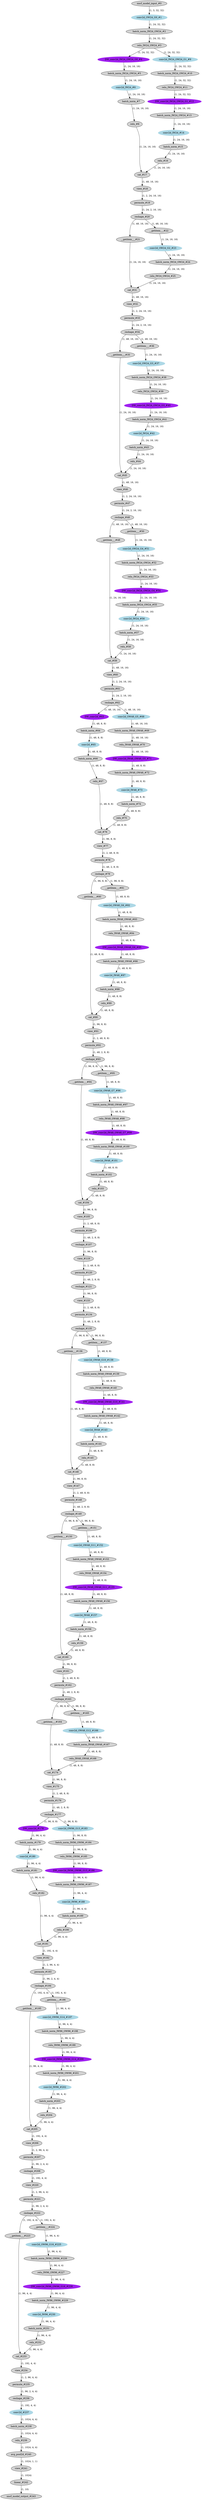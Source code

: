 strict digraph  {
"0 /nncf_model_input_0" [id=0, label="nncf_model_input_#0", style=filled, type=nncf_model_input];
"1 ShuffleNetV2/NNCFConv2d[conv1]/conv2d_0" [color=lightblue, id=1, label="conv2d_OW24_G0_#1", style=filled, type=conv2d];
"2 ShuffleNetV2/NNCFBatchNorm[bn1]/batch_norm_0" [id=2, label="batch_norm_IW24_OW24_#2", style=filled, type=batch_norm];
"3 ShuffleNetV2/relu_0" [id=3, label="relu_IW24_OW24_#3", style=filled, type=relu];
"4 ShuffleNetV2/Sequential[layer1]/DownBlock[0]/NNCFConv2d[conv1]/conv2d_0" [color=purple, id=4, label="DW_conv2d_IW24_OW24_G0_#4", style=filled, type=conv2d];
"5 ShuffleNetV2/Sequential[layer1]/DownBlock[0]/NNCFBatchNorm[bn1]/batch_norm_0" [id=5, label="batch_norm_IW24_OW24_#5", style=filled, type=batch_norm];
"6 ShuffleNetV2/Sequential[layer1]/DownBlock[0]/NNCFConv2d[conv2]/conv2d_0" [color=lightblue, id=6, label="conv2d_IW24_#6", style=filled, type=conv2d];
"7 ShuffleNetV2/Sequential[layer1]/DownBlock[0]/NNCFBatchNorm[bn2]/batch_norm_0" [id=7, label="batch_norm_#7", style=filled, type=batch_norm];
"8 ShuffleNetV2/Sequential[layer1]/DownBlock[0]/relu_0" [id=8, label="relu_#8", style=filled, type=relu];
"9 ShuffleNetV2/Sequential[layer1]/DownBlock[0]/NNCFConv2d[conv3]/conv2d_0" [color=lightblue, id=9, label="conv2d_IW24_OW24_G1_#9", style=filled, type=conv2d];
"10 ShuffleNetV2/Sequential[layer1]/DownBlock[0]/NNCFBatchNorm[bn3]/batch_norm_0" [id=10, label="batch_norm_IW24_OW24_#10", style=filled, type=batch_norm];
"11 ShuffleNetV2/Sequential[layer1]/DownBlock[0]/relu_1" [id=11, label="relu_IW24_OW24_#11", style=filled, type=relu];
"12 ShuffleNetV2/Sequential[layer1]/DownBlock[0]/NNCFConv2d[conv4]/conv2d_0" [color=purple, id=12, label="DW_conv2d_IW24_OW24_G1_#12", style=filled, type=conv2d];
"13 ShuffleNetV2/Sequential[layer1]/DownBlock[0]/NNCFBatchNorm[bn4]/batch_norm_0" [id=13, label="batch_norm_IW24_OW24_#13", style=filled, type=batch_norm];
"14 ShuffleNetV2/Sequential[layer1]/DownBlock[0]/NNCFConv2d[conv5]/conv2d_0" [color=lightblue, id=14, label="conv2d_IW24_#14", style=filled, type=conv2d];
"15 ShuffleNetV2/Sequential[layer1]/DownBlock[0]/NNCFBatchNorm[bn5]/batch_norm_0" [id=15, label="batch_norm_#15", style=filled, type=batch_norm];
"16 ShuffleNetV2/Sequential[layer1]/DownBlock[0]/relu_2" [id=16, label="relu_#16", style=filled, type=relu];
"17 ShuffleNetV2/Sequential[layer1]/DownBlock[0]/cat_0" [id=17, label="cat_#17", style=filled, type=cat];
"18 ShuffleNetV2/Sequential[layer1]/DownBlock[0]/ShuffleBlock[shuffle]/view_0" [id=18, label="view_#18", style=filled, type=view];
"19 ShuffleNetV2/Sequential[layer1]/DownBlock[0]/ShuffleBlock[shuffle]/permute_0" [id=19, label="permute_#19", style=filled, type=permute];
"20 ShuffleNetV2/Sequential[layer1]/DownBlock[0]/ShuffleBlock[shuffle]/reshape_0" [id=20, label="reshape_#20", style=filled, type=reshape];
"21 ShuffleNetV2/Sequential[layer1]/BasicBlock[1]/SplitBlock[split]/__getitem___0" [id=21, label="__getitem___#21", style=filled, type=__getitem__];
"22 ShuffleNetV2/Sequential[layer1]/BasicBlock[1]/SplitBlock[split]/__getitem___1" [id=22, label="__getitem___#22", style=filled, type=__getitem__];
"23 ShuffleNetV2/Sequential[layer1]/BasicBlock[1]/NNCFConv2d[conv1]/conv2d_0" [color=lightblue, id=23, label="conv2d_OW24_G2_#23", style=filled, type=conv2d];
"24 ShuffleNetV2/Sequential[layer1]/BasicBlock[1]/NNCFBatchNorm[bn1]/batch_norm_0" [id=24, label="batch_norm_IW24_OW24_#24", style=filled, type=batch_norm];
"25 ShuffleNetV2/Sequential[layer1]/BasicBlock[1]/relu_0" [id=25, label="relu_IW24_OW24_#25", style=filled, type=relu];
"26 ShuffleNetV2/Sequential[layer1]/BasicBlock[1]/cat_0" [id=26, label="cat_#31", style=filled, type=cat];
"27 ShuffleNetV2/Sequential[layer1]/BasicBlock[1]/ShuffleBlock[shuffle]/view_0" [id=27, label="view_#32", style=filled, type=view];
"28 ShuffleNetV2/Sequential[layer1]/BasicBlock[1]/ShuffleBlock[shuffle]/permute_0" [id=28, label="permute_#33", style=filled, type=permute];
"29 ShuffleNetV2/Sequential[layer1]/BasicBlock[1]/ShuffleBlock[shuffle]/reshape_0" [id=29, label="reshape_#34", style=filled, type=reshape];
"30 ShuffleNetV2/Sequential[layer1]/BasicBlock[2]/SplitBlock[split]/__getitem___0" [id=30, label="__getitem___#35", style=filled, type=__getitem__];
"31 ShuffleNetV2/Sequential[layer1]/BasicBlock[2]/SplitBlock[split]/__getitem___1" [id=31, label="__getitem___#36", style=filled, type=__getitem__];
"32 ShuffleNetV2/Sequential[layer1]/BasicBlock[2]/NNCFConv2d[conv1]/conv2d_0" [color=lightblue, id=32, label="conv2d_OW24_G3_#37", style=filled, type=conv2d];
"33 ShuffleNetV2/Sequential[layer1]/BasicBlock[2]/NNCFBatchNorm[bn1]/batch_norm_0" [id=33, label="batch_norm_IW24_OW24_#38", style=filled, type=batch_norm];
"34 ShuffleNetV2/Sequential[layer1]/BasicBlock[2]/relu_0" [id=34, label="relu_IW24_OW24_#39", style=filled, type=relu];
"35 ShuffleNetV2/Sequential[layer1]/BasicBlock[2]/NNCFConv2d[conv2]/conv2d_0" [color=purple, id=35, label="DW_conv2d_IW24_OW24_G3_#40", style=filled, type=conv2d];
"36 ShuffleNetV2/Sequential[layer1]/BasicBlock[2]/NNCFBatchNorm[bn2]/batch_norm_0" [id=36, label="batch_norm_IW24_OW24_#41", style=filled, type=batch_norm];
"37 ShuffleNetV2/Sequential[layer1]/BasicBlock[2]/NNCFConv2d[conv3]/conv2d_0" [color=lightblue, id=37, label="conv2d_IW24_#42", style=filled, type=conv2d];
"38 ShuffleNetV2/Sequential[layer1]/BasicBlock[2]/NNCFBatchNorm[bn3]/batch_norm_0" [id=38, label="batch_norm_#43", style=filled, type=batch_norm];
"39 ShuffleNetV2/Sequential[layer1]/BasicBlock[2]/relu_1" [id=39, label="relu_#44", style=filled, type=relu];
"40 ShuffleNetV2/Sequential[layer1]/BasicBlock[2]/cat_0" [id=40, label="cat_#45", style=filled, type=cat];
"41 ShuffleNetV2/Sequential[layer1]/BasicBlock[2]/ShuffleBlock[shuffle]/view_0" [id=41, label="view_#46", style=filled, type=view];
"42 ShuffleNetV2/Sequential[layer1]/BasicBlock[2]/ShuffleBlock[shuffle]/permute_0" [id=42, label="permute_#47", style=filled, type=permute];
"43 ShuffleNetV2/Sequential[layer1]/BasicBlock[2]/ShuffleBlock[shuffle]/reshape_0" [id=43, label="reshape_#48", style=filled, type=reshape];
"44 ShuffleNetV2/Sequential[layer1]/BasicBlock[3]/SplitBlock[split]/__getitem___0" [id=44, label="__getitem___#49", style=filled, type=__getitem__];
"45 ShuffleNetV2/Sequential[layer1]/BasicBlock[3]/SplitBlock[split]/__getitem___1" [id=45, label="__getitem___#50", style=filled, type=__getitem__];
"46 ShuffleNetV2/Sequential[layer1]/BasicBlock[3]/NNCFConv2d[conv1]/conv2d_0" [color=lightblue, id=46, label="conv2d_OW24_G4_#51", style=filled, type=conv2d];
"47 ShuffleNetV2/Sequential[layer1]/BasicBlock[3]/NNCFBatchNorm[bn1]/batch_norm_0" [id=47, label="batch_norm_IW24_OW24_#52", style=filled, type=batch_norm];
"48 ShuffleNetV2/Sequential[layer1]/BasicBlock[3]/relu_0" [id=48, label="relu_IW24_OW24_#53", style=filled, type=relu];
"49 ShuffleNetV2/Sequential[layer1]/BasicBlock[3]/NNCFConv2d[conv2]/conv2d_0" [color=purple, id=49, label="DW_conv2d_IW24_OW24_G4_#54", style=filled, type=conv2d];
"50 ShuffleNetV2/Sequential[layer1]/BasicBlock[3]/NNCFBatchNorm[bn2]/batch_norm_0" [id=50, label="batch_norm_IW24_OW24_#55", style=filled, type=batch_norm];
"51 ShuffleNetV2/Sequential[layer1]/BasicBlock[3]/NNCFConv2d[conv3]/conv2d_0" [color=lightblue, id=51, label="conv2d_IW24_#56", style=filled, type=conv2d];
"52 ShuffleNetV2/Sequential[layer1]/BasicBlock[3]/NNCFBatchNorm[bn3]/batch_norm_0" [id=52, label="batch_norm_#57", style=filled, type=batch_norm];
"53 ShuffleNetV2/Sequential[layer1]/BasicBlock[3]/relu_1" [id=53, label="relu_#58", style=filled, type=relu];
"54 ShuffleNetV2/Sequential[layer1]/BasicBlock[3]/cat_0" [id=54, label="cat_#59", style=filled, type=cat];
"55 ShuffleNetV2/Sequential[layer1]/BasicBlock[3]/ShuffleBlock[shuffle]/view_0" [id=55, label="view_#60", style=filled, type=view];
"56 ShuffleNetV2/Sequential[layer1]/BasicBlock[3]/ShuffleBlock[shuffle]/permute_0" [id=56, label="permute_#61", style=filled, type=permute];
"57 ShuffleNetV2/Sequential[layer1]/BasicBlock[3]/ShuffleBlock[shuffle]/reshape_0" [id=57, label="reshape_#62", style=filled, type=reshape];
"58 ShuffleNetV2/Sequential[layer2]/DownBlock[0]/NNCFConv2d[conv1]/conv2d_0" [color=purple, id=58, label="DW_conv2d_#63", style=filled, type=conv2d];
"59 ShuffleNetV2/Sequential[layer2]/DownBlock[0]/NNCFBatchNorm[bn1]/batch_norm_0" [id=59, label="batch_norm_#64", style=filled, type=batch_norm];
"60 ShuffleNetV2/Sequential[layer2]/DownBlock[0]/NNCFConv2d[conv2]/conv2d_0" [color=lightblue, id=60, label="conv2d_#65", style=filled, type=conv2d];
"61 ShuffleNetV2/Sequential[layer2]/DownBlock[0]/NNCFBatchNorm[bn2]/batch_norm_0" [id=61, label="batch_norm_#66", style=filled, type=batch_norm];
"62 ShuffleNetV2/Sequential[layer2]/DownBlock[0]/relu_0" [id=62, label="relu_#67", style=filled, type=relu];
"63 ShuffleNetV2/Sequential[layer2]/DownBlock[0]/NNCFConv2d[conv3]/conv2d_0" [color=lightblue, id=63, label="conv2d_OW48_G5_#68", style=filled, type=conv2d];
"64 ShuffleNetV2/Sequential[layer2]/DownBlock[0]/NNCFBatchNorm[bn3]/batch_norm_0" [id=64, label="batch_norm_IW48_OW48_#69", style=filled, type=batch_norm];
"65 ShuffleNetV2/Sequential[layer2]/DownBlock[0]/relu_1" [id=65, label="relu_IW48_OW48_#70", style=filled, type=relu];
"66 ShuffleNetV2/Sequential[layer2]/DownBlock[0]/NNCFConv2d[conv4]/conv2d_0" [color=purple, id=66, label="DW_conv2d_IW48_OW48_G5_#71", style=filled, type=conv2d];
"67 ShuffleNetV2/Sequential[layer2]/DownBlock[0]/NNCFBatchNorm[bn4]/batch_norm_0" [id=67, label="batch_norm_IW48_OW48_#72", style=filled, type=batch_norm];
"68 ShuffleNetV2/Sequential[layer2]/DownBlock[0]/NNCFConv2d[conv5]/conv2d_0" [color=lightblue, id=68, label="conv2d_IW48_#73", style=filled, type=conv2d];
"69 ShuffleNetV2/Sequential[layer2]/DownBlock[0]/NNCFBatchNorm[bn5]/batch_norm_0" [id=69, label="batch_norm_#74", style=filled, type=batch_norm];
"70 ShuffleNetV2/Sequential[layer2]/DownBlock[0]/relu_2" [id=70, label="relu_#75", style=filled, type=relu];
"71 ShuffleNetV2/Sequential[layer2]/DownBlock[0]/cat_0" [id=71, label="cat_#76", style=filled, type=cat];
"72 ShuffleNetV2/Sequential[layer2]/DownBlock[0]/ShuffleBlock[shuffle]/view_0" [id=72, label="view_#77", style=filled, type=view];
"73 ShuffleNetV2/Sequential[layer2]/DownBlock[0]/ShuffleBlock[shuffle]/permute_0" [id=73, label="permute_#78", style=filled, type=permute];
"74 ShuffleNetV2/Sequential[layer2]/DownBlock[0]/ShuffleBlock[shuffle]/reshape_0" [id=74, label="reshape_#79", style=filled, type=reshape];
"75 ShuffleNetV2/Sequential[layer2]/BasicBlock[1]/SplitBlock[split]/__getitem___0" [id=75, label="__getitem___#80", style=filled, type=__getitem__];
"76 ShuffleNetV2/Sequential[layer2]/BasicBlock[1]/SplitBlock[split]/__getitem___1" [id=76, label="__getitem___#81", style=filled, type=__getitem__];
"77 ShuffleNetV2/Sequential[layer2]/BasicBlock[1]/NNCFConv2d[conv1]/conv2d_0" [color=lightblue, id=77, label="conv2d_OW48_G6_#82", style=filled, type=conv2d];
"78 ShuffleNetV2/Sequential[layer2]/BasicBlock[1]/NNCFBatchNorm[bn1]/batch_norm_0" [id=78, label="batch_norm_IW48_OW48_#83", style=filled, type=batch_norm];
"79 ShuffleNetV2/Sequential[layer2]/BasicBlock[1]/relu_0" [id=79, label="relu_IW48_OW48_#84", style=filled, type=relu];
"80 ShuffleNetV2/Sequential[layer2]/BasicBlock[1]/NNCFConv2d[conv2]/conv2d_0" [color=purple, id=80, label="DW_conv2d_IW48_OW48_G6_#85", style=filled, type=conv2d];
"81 ShuffleNetV2/Sequential[layer2]/BasicBlock[1]/NNCFBatchNorm[bn2]/batch_norm_0" [id=81, label="batch_norm_IW48_OW48_#86", style=filled, type=batch_norm];
"82 ShuffleNetV2/Sequential[layer2]/BasicBlock[1]/NNCFConv2d[conv3]/conv2d_0" [color=lightblue, id=82, label="conv2d_IW48_#87", style=filled, type=conv2d];
"83 ShuffleNetV2/Sequential[layer2]/BasicBlock[1]/NNCFBatchNorm[bn3]/batch_norm_0" [id=83, label="batch_norm_#88", style=filled, type=batch_norm];
"84 ShuffleNetV2/Sequential[layer2]/BasicBlock[1]/relu_1" [id=84, label="relu_#89", style=filled, type=relu];
"85 ShuffleNetV2/Sequential[layer2]/BasicBlock[1]/cat_0" [id=85, label="cat_#90", style=filled, type=cat];
"86 ShuffleNetV2/Sequential[layer2]/BasicBlock[1]/ShuffleBlock[shuffle]/view_0" [id=86, label="view_#91", style=filled, type=view];
"87 ShuffleNetV2/Sequential[layer2]/BasicBlock[1]/ShuffleBlock[shuffle]/permute_0" [id=87, label="permute_#92", style=filled, type=permute];
"88 ShuffleNetV2/Sequential[layer2]/BasicBlock[1]/ShuffleBlock[shuffle]/reshape_0" [id=88, label="reshape_#93", style=filled, type=reshape];
"89 ShuffleNetV2/Sequential[layer2]/BasicBlock[2]/SplitBlock[split]/__getitem___0" [id=89, label="__getitem___#94", style=filled, type=__getitem__];
"90 ShuffleNetV2/Sequential[layer2]/BasicBlock[2]/SplitBlock[split]/__getitem___1" [id=90, label="__getitem___#95", style=filled, type=__getitem__];
"91 ShuffleNetV2/Sequential[layer2]/BasicBlock[2]/NNCFConv2d[conv1]/conv2d_0" [color=lightblue, id=91, label="conv2d_OW48_G7_#96", style=filled, type=conv2d];
"92 ShuffleNetV2/Sequential[layer2]/BasicBlock[2]/NNCFBatchNorm[bn1]/batch_norm_0" [id=92, label="batch_norm_IW48_OW48_#97", style=filled, type=batch_norm];
"93 ShuffleNetV2/Sequential[layer2]/BasicBlock[2]/relu_0" [id=93, label="relu_IW48_OW48_#98", style=filled, type=relu];
"94 ShuffleNetV2/Sequential[layer2]/BasicBlock[2]/NNCFConv2d[conv2]/conv2d_0" [color=purple, id=94, label="DW_conv2d_IW48_OW48_G7_#99", style=filled, type=conv2d];
"95 ShuffleNetV2/Sequential[layer2]/BasicBlock[2]/NNCFBatchNorm[bn2]/batch_norm_0" [id=95, label="batch_norm_IW48_OW48_#100", style=filled, type=batch_norm];
"96 ShuffleNetV2/Sequential[layer2]/BasicBlock[2]/NNCFConv2d[conv3]/conv2d_0" [color=lightblue, id=96, label="conv2d_IW48_#101", style=filled, type=conv2d];
"97 ShuffleNetV2/Sequential[layer2]/BasicBlock[2]/NNCFBatchNorm[bn3]/batch_norm_0" [id=97, label="batch_norm_#102", style=filled, type=batch_norm];
"98 ShuffleNetV2/Sequential[layer2]/BasicBlock[2]/relu_1" [id=98, label="relu_#103", style=filled, type=relu];
"99 ShuffleNetV2/Sequential[layer2]/BasicBlock[2]/cat_0" [id=99, label="cat_#104", style=filled, type=cat];
"100 ShuffleNetV2/Sequential[layer2]/BasicBlock[2]/ShuffleBlock[shuffle]/view_0" [id=100, label="view_#105", style=filled, type=view];
"101 ShuffleNetV2/Sequential[layer2]/BasicBlock[2]/ShuffleBlock[shuffle]/permute_0" [id=101, label="permute_#106", style=filled, type=permute];
"102 ShuffleNetV2/Sequential[layer2]/BasicBlock[2]/ShuffleBlock[shuffle]/reshape_0" [id=102, label="reshape_#107", style=filled, type=reshape];
"103 ShuffleNetV2/Sequential[layer2]/BasicBlock[3]/ShuffleBlock[shuffle]/view_0" [id=103, label="view_#119", style=filled, type=view];
"104 ShuffleNetV2/Sequential[layer2]/BasicBlock[3]/ShuffleBlock[shuffle]/permute_0" [id=104, label="permute_#120", style=filled, type=permute];
"105 ShuffleNetV2/Sequential[layer2]/BasicBlock[3]/ShuffleBlock[shuffle]/reshape_0" [id=105, label="reshape_#121", style=filled, type=reshape];
"106 ShuffleNetV2/Sequential[layer2]/BasicBlock[4]/ShuffleBlock[shuffle]/view_0" [id=106, label="view_#133", style=filled, type=view];
"107 ShuffleNetV2/Sequential[layer2]/BasicBlock[4]/ShuffleBlock[shuffle]/permute_0" [id=107, label="permute_#134", style=filled, type=permute];
"108 ShuffleNetV2/Sequential[layer2]/BasicBlock[4]/ShuffleBlock[shuffle]/reshape_0" [id=108, label="reshape_#135", style=filled, type=reshape];
"109 ShuffleNetV2/Sequential[layer2]/BasicBlock[5]/SplitBlock[split]/__getitem___0" [id=109, label="__getitem___#136", style=filled, type=__getitem__];
"110 ShuffleNetV2/Sequential[layer2]/BasicBlock[5]/SplitBlock[split]/__getitem___1" [id=110, label="__getitem___#137", style=filled, type=__getitem__];
"111 ShuffleNetV2/Sequential[layer2]/BasicBlock[5]/NNCFConv2d[conv1]/conv2d_0" [color=lightblue, id=111, label="conv2d_OW48_G10_#138", style=filled, type=conv2d];
"112 ShuffleNetV2/Sequential[layer2]/BasicBlock[5]/NNCFBatchNorm[bn1]/batch_norm_0" [id=112, label="batch_norm_IW48_OW48_#139", style=filled, type=batch_norm];
"113 ShuffleNetV2/Sequential[layer2]/BasicBlock[5]/relu_0" [id=113, label="relu_IW48_OW48_#140", style=filled, type=relu];
"114 ShuffleNetV2/Sequential[layer2]/BasicBlock[5]/NNCFConv2d[conv2]/conv2d_0" [color=purple, id=114, label="DW_conv2d_IW48_OW48_G10_#141", style=filled, type=conv2d];
"115 ShuffleNetV2/Sequential[layer2]/BasicBlock[5]/NNCFBatchNorm[bn2]/batch_norm_0" [id=115, label="batch_norm_IW48_OW48_#142", style=filled, type=batch_norm];
"116 ShuffleNetV2/Sequential[layer2]/BasicBlock[5]/NNCFConv2d[conv3]/conv2d_0" [color=lightblue, id=116, label="conv2d_IW48_#143", style=filled, type=conv2d];
"117 ShuffleNetV2/Sequential[layer2]/BasicBlock[5]/NNCFBatchNorm[bn3]/batch_norm_0" [id=117, label="batch_norm_#144", style=filled, type=batch_norm];
"118 ShuffleNetV2/Sequential[layer2]/BasicBlock[5]/relu_1" [id=118, label="relu_#145", style=filled, type=relu];
"119 ShuffleNetV2/Sequential[layer2]/BasicBlock[5]/cat_0" [id=119, label="cat_#146", style=filled, type=cat];
"120 ShuffleNetV2/Sequential[layer2]/BasicBlock[5]/ShuffleBlock[shuffle]/view_0" [id=120, label="view_#147", style=filled, type=view];
"121 ShuffleNetV2/Sequential[layer2]/BasicBlock[5]/ShuffleBlock[shuffle]/permute_0" [id=121, label="permute_#148", style=filled, type=permute];
"122 ShuffleNetV2/Sequential[layer2]/BasicBlock[5]/ShuffleBlock[shuffle]/reshape_0" [id=122, label="reshape_#149", style=filled, type=reshape];
"123 ShuffleNetV2/Sequential[layer2]/BasicBlock[6]/SplitBlock[split]/__getitem___0" [id=123, label="__getitem___#150", style=filled, type=__getitem__];
"124 ShuffleNetV2/Sequential[layer2]/BasicBlock[6]/SplitBlock[split]/__getitem___1" [id=124, label="__getitem___#151", style=filled, type=__getitem__];
"125 ShuffleNetV2/Sequential[layer2]/BasicBlock[6]/NNCFConv2d[conv1]/conv2d_0" [color=lightblue, id=125, label="conv2d_OW48_G11_#152", style=filled, type=conv2d];
"126 ShuffleNetV2/Sequential[layer2]/BasicBlock[6]/NNCFBatchNorm[bn1]/batch_norm_0" [id=126, label="batch_norm_IW48_OW48_#153", style=filled, type=batch_norm];
"127 ShuffleNetV2/Sequential[layer2]/BasicBlock[6]/relu_0" [id=127, label="relu_IW48_OW48_#154", style=filled, type=relu];
"128 ShuffleNetV2/Sequential[layer2]/BasicBlock[6]/NNCFConv2d[conv2]/conv2d_0" [color=purple, id=128, label="DW_conv2d_IW48_OW48_G11_#155", style=filled, type=conv2d];
"129 ShuffleNetV2/Sequential[layer2]/BasicBlock[6]/NNCFBatchNorm[bn2]/batch_norm_0" [id=129, label="batch_norm_IW48_OW48_#156", style=filled, type=batch_norm];
"130 ShuffleNetV2/Sequential[layer2]/BasicBlock[6]/NNCFConv2d[conv3]/conv2d_0" [color=lightblue, id=130, label="conv2d_IW48_#157", style=filled, type=conv2d];
"131 ShuffleNetV2/Sequential[layer2]/BasicBlock[6]/NNCFBatchNorm[bn3]/batch_norm_0" [id=131, label="batch_norm_#158", style=filled, type=batch_norm];
"132 ShuffleNetV2/Sequential[layer2]/BasicBlock[6]/relu_1" [id=132, label="relu_#159", style=filled, type=relu];
"133 ShuffleNetV2/Sequential[layer2]/BasicBlock[6]/cat_0" [id=133, label="cat_#160", style=filled, type=cat];
"134 ShuffleNetV2/Sequential[layer2]/BasicBlock[6]/ShuffleBlock[shuffle]/view_0" [id=134, label="view_#161", style=filled, type=view];
"135 ShuffleNetV2/Sequential[layer2]/BasicBlock[6]/ShuffleBlock[shuffle]/permute_0" [id=135, label="permute_#162", style=filled, type=permute];
"136 ShuffleNetV2/Sequential[layer2]/BasicBlock[6]/ShuffleBlock[shuffle]/reshape_0" [id=136, label="reshape_#163", style=filled, type=reshape];
"137 ShuffleNetV2/Sequential[layer2]/BasicBlock[7]/SplitBlock[split]/__getitem___0" [id=137, label="__getitem___#164", style=filled, type=__getitem__];
"138 ShuffleNetV2/Sequential[layer2]/BasicBlock[7]/SplitBlock[split]/__getitem___1" [id=138, label="__getitem___#165", style=filled, type=__getitem__];
"139 ShuffleNetV2/Sequential[layer2]/BasicBlock[7]/NNCFConv2d[conv1]/conv2d_0" [color=lightblue, id=139, label="conv2d_OW48_G12_#166", style=filled, type=conv2d];
"140 ShuffleNetV2/Sequential[layer2]/BasicBlock[7]/NNCFBatchNorm[bn1]/batch_norm_0" [id=140, label="batch_norm_IW48_OW48_#167", style=filled, type=batch_norm];
"141 ShuffleNetV2/Sequential[layer2]/BasicBlock[7]/relu_0" [id=141, label="relu_IW48_OW48_#168", style=filled, type=relu];
"142 ShuffleNetV2/Sequential[layer2]/BasicBlock[7]/cat_0" [id=142, label="cat_#174", style=filled, type=cat];
"143 ShuffleNetV2/Sequential[layer2]/BasicBlock[7]/ShuffleBlock[shuffle]/view_0" [id=143, label="view_#175", style=filled, type=view];
"144 ShuffleNetV2/Sequential[layer2]/BasicBlock[7]/ShuffleBlock[shuffle]/permute_0" [id=144, label="permute_#176", style=filled, type=permute];
"145 ShuffleNetV2/Sequential[layer2]/BasicBlock[7]/ShuffleBlock[shuffle]/reshape_0" [id=145, label="reshape_#177", style=filled, type=reshape];
"146 ShuffleNetV2/Sequential[layer3]/DownBlock[0]/NNCFConv2d[conv1]/conv2d_0" [color=purple, id=146, label="DW_conv2d_#178", style=filled, type=conv2d];
"147 ShuffleNetV2/Sequential[layer3]/DownBlock[0]/NNCFBatchNorm[bn1]/batch_norm_0" [id=147, label="batch_norm_#179", style=filled, type=batch_norm];
"148 ShuffleNetV2/Sequential[layer3]/DownBlock[0]/NNCFConv2d[conv2]/conv2d_0" [color=lightblue, id=148, label="conv2d_#180", style=filled, type=conv2d];
"149 ShuffleNetV2/Sequential[layer3]/DownBlock[0]/NNCFBatchNorm[bn2]/batch_norm_0" [id=149, label="batch_norm_#181", style=filled, type=batch_norm];
"150 ShuffleNetV2/Sequential[layer3]/DownBlock[0]/relu_0" [id=150, label="relu_#182", style=filled, type=relu];
"151 ShuffleNetV2/Sequential[layer3]/DownBlock[0]/NNCFConv2d[conv3]/conv2d_0" [color=lightblue, id=151, label="conv2d_OW96_G13_#183", style=filled, type=conv2d];
"152 ShuffleNetV2/Sequential[layer3]/DownBlock[0]/NNCFBatchNorm[bn3]/batch_norm_0" [id=152, label="batch_norm_IW96_OW96_#184", style=filled, type=batch_norm];
"153 ShuffleNetV2/Sequential[layer3]/DownBlock[0]/relu_1" [id=153, label="relu_IW96_OW96_#185", style=filled, type=relu];
"154 ShuffleNetV2/Sequential[layer3]/DownBlock[0]/NNCFConv2d[conv4]/conv2d_0" [color=purple, id=154, label="DW_conv2d_IW96_OW96_G13_#186", style=filled, type=conv2d];
"155 ShuffleNetV2/Sequential[layer3]/DownBlock[0]/NNCFBatchNorm[bn4]/batch_norm_0" [id=155, label="batch_norm_IW96_OW96_#187", style=filled, type=batch_norm];
"156 ShuffleNetV2/Sequential[layer3]/DownBlock[0]/NNCFConv2d[conv5]/conv2d_0" [color=lightblue, id=156, label="conv2d_IW96_#188", style=filled, type=conv2d];
"157 ShuffleNetV2/Sequential[layer3]/DownBlock[0]/NNCFBatchNorm[bn5]/batch_norm_0" [id=157, label="batch_norm_#189", style=filled, type=batch_norm];
"158 ShuffleNetV2/Sequential[layer3]/DownBlock[0]/relu_2" [id=158, label="relu_#190", style=filled, type=relu];
"159 ShuffleNetV2/Sequential[layer3]/DownBlock[0]/cat_0" [id=159, label="cat_#191", style=filled, type=cat];
"160 ShuffleNetV2/Sequential[layer3]/DownBlock[0]/ShuffleBlock[shuffle]/view_0" [id=160, label="view_#192", style=filled, type=view];
"161 ShuffleNetV2/Sequential[layer3]/DownBlock[0]/ShuffleBlock[shuffle]/permute_0" [id=161, label="permute_#193", style=filled, type=permute];
"162 ShuffleNetV2/Sequential[layer3]/DownBlock[0]/ShuffleBlock[shuffle]/reshape_0" [id=162, label="reshape_#194", style=filled, type=reshape];
"163 ShuffleNetV2/Sequential[layer3]/BasicBlock[1]/SplitBlock[split]/__getitem___0" [id=163, label="__getitem___#195", style=filled, type=__getitem__];
"164 ShuffleNetV2/Sequential[layer3]/BasicBlock[1]/SplitBlock[split]/__getitem___1" [id=164, label="__getitem___#196", style=filled, type=__getitem__];
"165 ShuffleNetV2/Sequential[layer3]/BasicBlock[1]/NNCFConv2d[conv1]/conv2d_0" [color=lightblue, id=165, label="conv2d_OW96_G14_#197", style=filled, type=conv2d];
"166 ShuffleNetV2/Sequential[layer3]/BasicBlock[1]/NNCFBatchNorm[bn1]/batch_norm_0" [id=166, label="batch_norm_IW96_OW96_#198", style=filled, type=batch_norm];
"167 ShuffleNetV2/Sequential[layer3]/BasicBlock[1]/relu_0" [id=167, label="relu_IW96_OW96_#199", style=filled, type=relu];
"168 ShuffleNetV2/Sequential[layer3]/BasicBlock[1]/NNCFConv2d[conv2]/conv2d_0" [color=purple, id=168, label="DW_conv2d_IW96_OW96_G14_#200", style=filled, type=conv2d];
"169 ShuffleNetV2/Sequential[layer3]/BasicBlock[1]/NNCFBatchNorm[bn2]/batch_norm_0" [id=169, label="batch_norm_IW96_OW96_#201", style=filled, type=batch_norm];
"170 ShuffleNetV2/Sequential[layer3]/BasicBlock[1]/NNCFConv2d[conv3]/conv2d_0" [color=lightblue, id=170, label="conv2d_IW96_#202", style=filled, type=conv2d];
"171 ShuffleNetV2/Sequential[layer3]/BasicBlock[1]/NNCFBatchNorm[bn3]/batch_norm_0" [id=171, label="batch_norm_#203", style=filled, type=batch_norm];
"172 ShuffleNetV2/Sequential[layer3]/BasicBlock[1]/relu_1" [id=172, label="relu_#204", style=filled, type=relu];
"173 ShuffleNetV2/Sequential[layer3]/BasicBlock[1]/cat_0" [id=173, label="cat_#205", style=filled, type=cat];
"174 ShuffleNetV2/Sequential[layer3]/BasicBlock[1]/ShuffleBlock[shuffle]/view_0" [id=174, label="view_#206", style=filled, type=view];
"175 ShuffleNetV2/Sequential[layer3]/BasicBlock[1]/ShuffleBlock[shuffle]/permute_0" [id=175, label="permute_#207", style=filled, type=permute];
"176 ShuffleNetV2/Sequential[layer3]/BasicBlock[1]/ShuffleBlock[shuffle]/reshape_0" [id=176, label="reshape_#208", style=filled, type=reshape];
"177 ShuffleNetV2/Sequential[layer3]/BasicBlock[2]/ShuffleBlock[shuffle]/view_0" [id=177, label="view_#220", style=filled, type=view];
"178 ShuffleNetV2/Sequential[layer3]/BasicBlock[2]/ShuffleBlock[shuffle]/permute_0" [id=178, label="permute_#221", style=filled, type=permute];
"179 ShuffleNetV2/Sequential[layer3]/BasicBlock[2]/ShuffleBlock[shuffle]/reshape_0" [id=179, label="reshape_#222", style=filled, type=reshape];
"180 ShuffleNetV2/Sequential[layer3]/BasicBlock[3]/SplitBlock[split]/__getitem___0" [id=180, label="__getitem___#223", style=filled, type=__getitem__];
"181 ShuffleNetV2/Sequential[layer3]/BasicBlock[3]/SplitBlock[split]/__getitem___1" [id=181, label="__getitem___#224", style=filled, type=__getitem__];
"182 ShuffleNetV2/Sequential[layer3]/BasicBlock[3]/NNCFConv2d[conv1]/conv2d_0" [color=lightblue, id=182, label="conv2d_OW96_G16_#225", style=filled, type=conv2d];
"183 ShuffleNetV2/Sequential[layer3]/BasicBlock[3]/NNCFBatchNorm[bn1]/batch_norm_0" [id=183, label="batch_norm_IW96_OW96_#226", style=filled, type=batch_norm];
"184 ShuffleNetV2/Sequential[layer3]/BasicBlock[3]/relu_0" [id=184, label="relu_IW96_OW96_#227", style=filled, type=relu];
"185 ShuffleNetV2/Sequential[layer3]/BasicBlock[3]/NNCFConv2d[conv2]/conv2d_0" [color=purple, id=185, label="DW_conv2d_IW96_OW96_G16_#228", style=filled, type=conv2d];
"186 ShuffleNetV2/Sequential[layer3]/BasicBlock[3]/NNCFBatchNorm[bn2]/batch_norm_0" [id=186, label="batch_norm_IW96_OW96_#229", style=filled, type=batch_norm];
"187 ShuffleNetV2/Sequential[layer3]/BasicBlock[3]/NNCFConv2d[conv3]/conv2d_0" [color=lightblue, id=187, label="conv2d_IW96_#230", style=filled, type=conv2d];
"188 ShuffleNetV2/Sequential[layer3]/BasicBlock[3]/NNCFBatchNorm[bn3]/batch_norm_0" [id=188, label="batch_norm_#231", style=filled, type=batch_norm];
"189 ShuffleNetV2/Sequential[layer3]/BasicBlock[3]/relu_1" [id=189, label="relu_#232", style=filled, type=relu];
"190 ShuffleNetV2/Sequential[layer3]/BasicBlock[3]/cat_0" [id=190, label="cat_#233", style=filled, type=cat];
"191 ShuffleNetV2/Sequential[layer3]/BasicBlock[3]/ShuffleBlock[shuffle]/view_0" [id=191, label="view_#234", style=filled, type=view];
"192 ShuffleNetV2/Sequential[layer3]/BasicBlock[3]/ShuffleBlock[shuffle]/permute_0" [id=192, label="permute_#235", style=filled, type=permute];
"193 ShuffleNetV2/Sequential[layer3]/BasicBlock[3]/ShuffleBlock[shuffle]/reshape_0" [id=193, label="reshape_#236", style=filled, type=reshape];
"194 ShuffleNetV2/NNCFConv2d[conv2]/conv2d_0" [color=lightblue, id=194, label="conv2d_#237", style=filled, type=conv2d];
"195 ShuffleNetV2/NNCFBatchNorm[bn2]/batch_norm_0" [id=195, label="batch_norm_#238", style=filled, type=batch_norm];
"196 ShuffleNetV2/relu_1" [id=196, label="relu_#239", style=filled, type=relu];
"197 ShuffleNetV2/avg_pool2d_0" [id=197, label="avg_pool2d_#240", style=filled, type=avg_pool2d];
"198 ShuffleNetV2/view_0" [id=198, label="view_#241", style=filled, type=view];
"199 ShuffleNetV2/NNCFLinear[linear]/linear_0" [id=199, label="linear_#242", style=filled, type=linear];
"200 /nncf_model_output_0" [id=200, label="nncf_model_output_#243", style=filled, type=nncf_model_output];
"0 /nncf_model_input_0" -> "1 ShuffleNetV2/NNCFConv2d[conv1]/conv2d_0"  [label="(1, 3, 32, 32)", style=solid];
"1 ShuffleNetV2/NNCFConv2d[conv1]/conv2d_0" -> "2 ShuffleNetV2/NNCFBatchNorm[bn1]/batch_norm_0"  [label="(1, 24, 32, 32)", style=solid];
"2 ShuffleNetV2/NNCFBatchNorm[bn1]/batch_norm_0" -> "3 ShuffleNetV2/relu_0"  [label="(1, 24, 32, 32)", style=solid];
"3 ShuffleNetV2/relu_0" -> "4 ShuffleNetV2/Sequential[layer1]/DownBlock[0]/NNCFConv2d[conv1]/conv2d_0"  [label="(1, 24, 32, 32)", style=solid];
"3 ShuffleNetV2/relu_0" -> "9 ShuffleNetV2/Sequential[layer1]/DownBlock[0]/NNCFConv2d[conv3]/conv2d_0"  [label="(1, 24, 32, 32)", style=solid];
"4 ShuffleNetV2/Sequential[layer1]/DownBlock[0]/NNCFConv2d[conv1]/conv2d_0" -> "5 ShuffleNetV2/Sequential[layer1]/DownBlock[0]/NNCFBatchNorm[bn1]/batch_norm_0"  [label="(1, 24, 16, 16)", style=solid];
"5 ShuffleNetV2/Sequential[layer1]/DownBlock[0]/NNCFBatchNorm[bn1]/batch_norm_0" -> "6 ShuffleNetV2/Sequential[layer1]/DownBlock[0]/NNCFConv2d[conv2]/conv2d_0"  [label="(1, 24, 16, 16)", style=solid];
"6 ShuffleNetV2/Sequential[layer1]/DownBlock[0]/NNCFConv2d[conv2]/conv2d_0" -> "7 ShuffleNetV2/Sequential[layer1]/DownBlock[0]/NNCFBatchNorm[bn2]/batch_norm_0"  [label="(1, 24, 16, 16)", style=solid];
"7 ShuffleNetV2/Sequential[layer1]/DownBlock[0]/NNCFBatchNorm[bn2]/batch_norm_0" -> "8 ShuffleNetV2/Sequential[layer1]/DownBlock[0]/relu_0"  [label="(1, 24, 16, 16)", style=solid];
"8 ShuffleNetV2/Sequential[layer1]/DownBlock[0]/relu_0" -> "17 ShuffleNetV2/Sequential[layer1]/DownBlock[0]/cat_0"  [label="(1, 24, 16, 16)", style=solid];
"9 ShuffleNetV2/Sequential[layer1]/DownBlock[0]/NNCFConv2d[conv3]/conv2d_0" -> "10 ShuffleNetV2/Sequential[layer1]/DownBlock[0]/NNCFBatchNorm[bn3]/batch_norm_0"  [label="(1, 24, 32, 32)", style=solid];
"10 ShuffleNetV2/Sequential[layer1]/DownBlock[0]/NNCFBatchNorm[bn3]/batch_norm_0" -> "11 ShuffleNetV2/Sequential[layer1]/DownBlock[0]/relu_1"  [label="(1, 24, 32, 32)", style=solid];
"11 ShuffleNetV2/Sequential[layer1]/DownBlock[0]/relu_1" -> "12 ShuffleNetV2/Sequential[layer1]/DownBlock[0]/NNCFConv2d[conv4]/conv2d_0"  [label="(1, 24, 32, 32)", style=solid];
"12 ShuffleNetV2/Sequential[layer1]/DownBlock[0]/NNCFConv2d[conv4]/conv2d_0" -> "13 ShuffleNetV2/Sequential[layer1]/DownBlock[0]/NNCFBatchNorm[bn4]/batch_norm_0"  [label="(1, 24, 16, 16)", style=solid];
"13 ShuffleNetV2/Sequential[layer1]/DownBlock[0]/NNCFBatchNorm[bn4]/batch_norm_0" -> "14 ShuffleNetV2/Sequential[layer1]/DownBlock[0]/NNCFConv2d[conv5]/conv2d_0"  [label="(1, 24, 16, 16)", style=solid];
"14 ShuffleNetV2/Sequential[layer1]/DownBlock[0]/NNCFConv2d[conv5]/conv2d_0" -> "15 ShuffleNetV2/Sequential[layer1]/DownBlock[0]/NNCFBatchNorm[bn5]/batch_norm_0"  [label="(1, 24, 16, 16)", style=solid];
"15 ShuffleNetV2/Sequential[layer1]/DownBlock[0]/NNCFBatchNorm[bn5]/batch_norm_0" -> "16 ShuffleNetV2/Sequential[layer1]/DownBlock[0]/relu_2"  [label="(1, 24, 16, 16)", style=solid];
"16 ShuffleNetV2/Sequential[layer1]/DownBlock[0]/relu_2" -> "17 ShuffleNetV2/Sequential[layer1]/DownBlock[0]/cat_0"  [label="(1, 24, 16, 16)", style=solid];
"17 ShuffleNetV2/Sequential[layer1]/DownBlock[0]/cat_0" -> "18 ShuffleNetV2/Sequential[layer1]/DownBlock[0]/ShuffleBlock[shuffle]/view_0"  [label="(1, 48, 16, 16)", style=solid];
"18 ShuffleNetV2/Sequential[layer1]/DownBlock[0]/ShuffleBlock[shuffle]/view_0" -> "19 ShuffleNetV2/Sequential[layer1]/DownBlock[0]/ShuffleBlock[shuffle]/permute_0"  [label="(1, 2, 24, 16, 16)", style=solid];
"19 ShuffleNetV2/Sequential[layer1]/DownBlock[0]/ShuffleBlock[shuffle]/permute_0" -> "20 ShuffleNetV2/Sequential[layer1]/DownBlock[0]/ShuffleBlock[shuffle]/reshape_0"  [label="(1, 24, 2, 16, 16)", style=solid];
"20 ShuffleNetV2/Sequential[layer1]/DownBlock[0]/ShuffleBlock[shuffle]/reshape_0" -> "21 ShuffleNetV2/Sequential[layer1]/BasicBlock[1]/SplitBlock[split]/__getitem___0"  [label="(1, 48, 16, 16)", style=solid];
"20 ShuffleNetV2/Sequential[layer1]/DownBlock[0]/ShuffleBlock[shuffle]/reshape_0" -> "22 ShuffleNetV2/Sequential[layer1]/BasicBlock[1]/SplitBlock[split]/__getitem___1"  [label="(1, 48, 16, 16)", style=solid];
"21 ShuffleNetV2/Sequential[layer1]/BasicBlock[1]/SplitBlock[split]/__getitem___0" -> "26 ShuffleNetV2/Sequential[layer1]/BasicBlock[1]/cat_0"  [label="(1, 24, 16, 16)", style=solid];
"22 ShuffleNetV2/Sequential[layer1]/BasicBlock[1]/SplitBlock[split]/__getitem___1" -> "23 ShuffleNetV2/Sequential[layer1]/BasicBlock[1]/NNCFConv2d[conv1]/conv2d_0"  [label="(1, 24, 16, 16)", style=solid];
"23 ShuffleNetV2/Sequential[layer1]/BasicBlock[1]/NNCFConv2d[conv1]/conv2d_0" -> "24 ShuffleNetV2/Sequential[layer1]/BasicBlock[1]/NNCFBatchNorm[bn1]/batch_norm_0"  [label="(1, 24, 16, 16)", style=solid];
"24 ShuffleNetV2/Sequential[layer1]/BasicBlock[1]/NNCFBatchNorm[bn1]/batch_norm_0" -> "25 ShuffleNetV2/Sequential[layer1]/BasicBlock[1]/relu_0"  [label="(1, 24, 16, 16)", style=solid];
"25 ShuffleNetV2/Sequential[layer1]/BasicBlock[1]/relu_0" -> "26 ShuffleNetV2/Sequential[layer1]/BasicBlock[1]/cat_0"  [label="(1, 24, 16, 16)", style=solid];
"26 ShuffleNetV2/Sequential[layer1]/BasicBlock[1]/cat_0" -> "27 ShuffleNetV2/Sequential[layer1]/BasicBlock[1]/ShuffleBlock[shuffle]/view_0"  [label="(1, 48, 16, 16)", style=solid];
"27 ShuffleNetV2/Sequential[layer1]/BasicBlock[1]/ShuffleBlock[shuffle]/view_0" -> "28 ShuffleNetV2/Sequential[layer1]/BasicBlock[1]/ShuffleBlock[shuffle]/permute_0"  [label="(1, 2, 24, 16, 16)", style=solid];
"28 ShuffleNetV2/Sequential[layer1]/BasicBlock[1]/ShuffleBlock[shuffle]/permute_0" -> "29 ShuffleNetV2/Sequential[layer1]/BasicBlock[1]/ShuffleBlock[shuffle]/reshape_0"  [label="(1, 24, 2, 16, 16)", style=solid];
"29 ShuffleNetV2/Sequential[layer1]/BasicBlock[1]/ShuffleBlock[shuffle]/reshape_0" -> "30 ShuffleNetV2/Sequential[layer1]/BasicBlock[2]/SplitBlock[split]/__getitem___0"  [label="(1, 48, 16, 16)", style=solid];
"29 ShuffleNetV2/Sequential[layer1]/BasicBlock[1]/ShuffleBlock[shuffle]/reshape_0" -> "31 ShuffleNetV2/Sequential[layer1]/BasicBlock[2]/SplitBlock[split]/__getitem___1"  [label="(1, 48, 16, 16)", style=solid];
"30 ShuffleNetV2/Sequential[layer1]/BasicBlock[2]/SplitBlock[split]/__getitem___0" -> "40 ShuffleNetV2/Sequential[layer1]/BasicBlock[2]/cat_0"  [label="(1, 24, 16, 16)", style=solid];
"31 ShuffleNetV2/Sequential[layer1]/BasicBlock[2]/SplitBlock[split]/__getitem___1" -> "32 ShuffleNetV2/Sequential[layer1]/BasicBlock[2]/NNCFConv2d[conv1]/conv2d_0"  [label="(1, 24, 16, 16)", style=solid];
"32 ShuffleNetV2/Sequential[layer1]/BasicBlock[2]/NNCFConv2d[conv1]/conv2d_0" -> "33 ShuffleNetV2/Sequential[layer1]/BasicBlock[2]/NNCFBatchNorm[bn1]/batch_norm_0"  [label="(1, 24, 16, 16)", style=solid];
"33 ShuffleNetV2/Sequential[layer1]/BasicBlock[2]/NNCFBatchNorm[bn1]/batch_norm_0" -> "34 ShuffleNetV2/Sequential[layer1]/BasicBlock[2]/relu_0"  [label="(1, 24, 16, 16)", style=solid];
"34 ShuffleNetV2/Sequential[layer1]/BasicBlock[2]/relu_0" -> "35 ShuffleNetV2/Sequential[layer1]/BasicBlock[2]/NNCFConv2d[conv2]/conv2d_0"  [label="(1, 24, 16, 16)", style=solid];
"35 ShuffleNetV2/Sequential[layer1]/BasicBlock[2]/NNCFConv2d[conv2]/conv2d_0" -> "36 ShuffleNetV2/Sequential[layer1]/BasicBlock[2]/NNCFBatchNorm[bn2]/batch_norm_0"  [label="(1, 24, 16, 16)", style=solid];
"36 ShuffleNetV2/Sequential[layer1]/BasicBlock[2]/NNCFBatchNorm[bn2]/batch_norm_0" -> "37 ShuffleNetV2/Sequential[layer1]/BasicBlock[2]/NNCFConv2d[conv3]/conv2d_0"  [label="(1, 24, 16, 16)", style=solid];
"37 ShuffleNetV2/Sequential[layer1]/BasicBlock[2]/NNCFConv2d[conv3]/conv2d_0" -> "38 ShuffleNetV2/Sequential[layer1]/BasicBlock[2]/NNCFBatchNorm[bn3]/batch_norm_0"  [label="(1, 24, 16, 16)", style=solid];
"38 ShuffleNetV2/Sequential[layer1]/BasicBlock[2]/NNCFBatchNorm[bn3]/batch_norm_0" -> "39 ShuffleNetV2/Sequential[layer1]/BasicBlock[2]/relu_1"  [label="(1, 24, 16, 16)", style=solid];
"39 ShuffleNetV2/Sequential[layer1]/BasicBlock[2]/relu_1" -> "40 ShuffleNetV2/Sequential[layer1]/BasicBlock[2]/cat_0"  [label="(1, 24, 16, 16)", style=solid];
"40 ShuffleNetV2/Sequential[layer1]/BasicBlock[2]/cat_0" -> "41 ShuffleNetV2/Sequential[layer1]/BasicBlock[2]/ShuffleBlock[shuffle]/view_0"  [label="(1, 48, 16, 16)", style=solid];
"41 ShuffleNetV2/Sequential[layer1]/BasicBlock[2]/ShuffleBlock[shuffle]/view_0" -> "42 ShuffleNetV2/Sequential[layer1]/BasicBlock[2]/ShuffleBlock[shuffle]/permute_0"  [label="(1, 2, 24, 16, 16)", style=solid];
"42 ShuffleNetV2/Sequential[layer1]/BasicBlock[2]/ShuffleBlock[shuffle]/permute_0" -> "43 ShuffleNetV2/Sequential[layer1]/BasicBlock[2]/ShuffleBlock[shuffle]/reshape_0"  [label="(1, 24, 2, 16, 16)", style=solid];
"43 ShuffleNetV2/Sequential[layer1]/BasicBlock[2]/ShuffleBlock[shuffle]/reshape_0" -> "44 ShuffleNetV2/Sequential[layer1]/BasicBlock[3]/SplitBlock[split]/__getitem___0"  [label="(1, 48, 16, 16)", style=solid];
"43 ShuffleNetV2/Sequential[layer1]/BasicBlock[2]/ShuffleBlock[shuffle]/reshape_0" -> "45 ShuffleNetV2/Sequential[layer1]/BasicBlock[3]/SplitBlock[split]/__getitem___1"  [label="(1, 48, 16, 16)", style=solid];
"44 ShuffleNetV2/Sequential[layer1]/BasicBlock[3]/SplitBlock[split]/__getitem___0" -> "54 ShuffleNetV2/Sequential[layer1]/BasicBlock[3]/cat_0"  [label="(1, 24, 16, 16)", style=solid];
"45 ShuffleNetV2/Sequential[layer1]/BasicBlock[3]/SplitBlock[split]/__getitem___1" -> "46 ShuffleNetV2/Sequential[layer1]/BasicBlock[3]/NNCFConv2d[conv1]/conv2d_0"  [label="(1, 24, 16, 16)", style=solid];
"46 ShuffleNetV2/Sequential[layer1]/BasicBlock[3]/NNCFConv2d[conv1]/conv2d_0" -> "47 ShuffleNetV2/Sequential[layer1]/BasicBlock[3]/NNCFBatchNorm[bn1]/batch_norm_0"  [label="(1, 24, 16, 16)", style=solid];
"47 ShuffleNetV2/Sequential[layer1]/BasicBlock[3]/NNCFBatchNorm[bn1]/batch_norm_0" -> "48 ShuffleNetV2/Sequential[layer1]/BasicBlock[3]/relu_0"  [label="(1, 24, 16, 16)", style=solid];
"48 ShuffleNetV2/Sequential[layer1]/BasicBlock[3]/relu_0" -> "49 ShuffleNetV2/Sequential[layer1]/BasicBlock[3]/NNCFConv2d[conv2]/conv2d_0"  [label="(1, 24, 16, 16)", style=solid];
"49 ShuffleNetV2/Sequential[layer1]/BasicBlock[3]/NNCFConv2d[conv2]/conv2d_0" -> "50 ShuffleNetV2/Sequential[layer1]/BasicBlock[3]/NNCFBatchNorm[bn2]/batch_norm_0"  [label="(1, 24, 16, 16)", style=solid];
"50 ShuffleNetV2/Sequential[layer1]/BasicBlock[3]/NNCFBatchNorm[bn2]/batch_norm_0" -> "51 ShuffleNetV2/Sequential[layer1]/BasicBlock[3]/NNCFConv2d[conv3]/conv2d_0"  [label="(1, 24, 16, 16)", style=solid];
"51 ShuffleNetV2/Sequential[layer1]/BasicBlock[3]/NNCFConv2d[conv3]/conv2d_0" -> "52 ShuffleNetV2/Sequential[layer1]/BasicBlock[3]/NNCFBatchNorm[bn3]/batch_norm_0"  [label="(1, 24, 16, 16)", style=solid];
"52 ShuffleNetV2/Sequential[layer1]/BasicBlock[3]/NNCFBatchNorm[bn3]/batch_norm_0" -> "53 ShuffleNetV2/Sequential[layer1]/BasicBlock[3]/relu_1"  [label="(1, 24, 16, 16)", style=solid];
"53 ShuffleNetV2/Sequential[layer1]/BasicBlock[3]/relu_1" -> "54 ShuffleNetV2/Sequential[layer1]/BasicBlock[3]/cat_0"  [label="(1, 24, 16, 16)", style=solid];
"54 ShuffleNetV2/Sequential[layer1]/BasicBlock[3]/cat_0" -> "55 ShuffleNetV2/Sequential[layer1]/BasicBlock[3]/ShuffleBlock[shuffle]/view_0"  [label="(1, 48, 16, 16)", style=solid];
"55 ShuffleNetV2/Sequential[layer1]/BasicBlock[3]/ShuffleBlock[shuffle]/view_0" -> "56 ShuffleNetV2/Sequential[layer1]/BasicBlock[3]/ShuffleBlock[shuffle]/permute_0"  [label="(1, 2, 24, 16, 16)", style=solid];
"56 ShuffleNetV2/Sequential[layer1]/BasicBlock[3]/ShuffleBlock[shuffle]/permute_0" -> "57 ShuffleNetV2/Sequential[layer1]/BasicBlock[3]/ShuffleBlock[shuffle]/reshape_0"  [label="(1, 24, 2, 16, 16)", style=solid];
"57 ShuffleNetV2/Sequential[layer1]/BasicBlock[3]/ShuffleBlock[shuffle]/reshape_0" -> "58 ShuffleNetV2/Sequential[layer2]/DownBlock[0]/NNCFConv2d[conv1]/conv2d_0"  [label="(1, 48, 16, 16)", style=solid];
"57 ShuffleNetV2/Sequential[layer1]/BasicBlock[3]/ShuffleBlock[shuffle]/reshape_0" -> "63 ShuffleNetV2/Sequential[layer2]/DownBlock[0]/NNCFConv2d[conv3]/conv2d_0"  [label="(1, 48, 16, 16)", style=solid];
"58 ShuffleNetV2/Sequential[layer2]/DownBlock[0]/NNCFConv2d[conv1]/conv2d_0" -> "59 ShuffleNetV2/Sequential[layer2]/DownBlock[0]/NNCFBatchNorm[bn1]/batch_norm_0"  [label="(1, 48, 8, 8)", style=solid];
"59 ShuffleNetV2/Sequential[layer2]/DownBlock[0]/NNCFBatchNorm[bn1]/batch_norm_0" -> "60 ShuffleNetV2/Sequential[layer2]/DownBlock[0]/NNCFConv2d[conv2]/conv2d_0"  [label="(1, 48, 8, 8)", style=solid];
"60 ShuffleNetV2/Sequential[layer2]/DownBlock[0]/NNCFConv2d[conv2]/conv2d_0" -> "61 ShuffleNetV2/Sequential[layer2]/DownBlock[0]/NNCFBatchNorm[bn2]/batch_norm_0"  [label="(1, 48, 8, 8)", style=solid];
"61 ShuffleNetV2/Sequential[layer2]/DownBlock[0]/NNCFBatchNorm[bn2]/batch_norm_0" -> "62 ShuffleNetV2/Sequential[layer2]/DownBlock[0]/relu_0"  [label="(1, 48, 8, 8)", style=solid];
"62 ShuffleNetV2/Sequential[layer2]/DownBlock[0]/relu_0" -> "71 ShuffleNetV2/Sequential[layer2]/DownBlock[0]/cat_0"  [label="(1, 48, 8, 8)", style=solid];
"63 ShuffleNetV2/Sequential[layer2]/DownBlock[0]/NNCFConv2d[conv3]/conv2d_0" -> "64 ShuffleNetV2/Sequential[layer2]/DownBlock[0]/NNCFBatchNorm[bn3]/batch_norm_0"  [label="(1, 48, 16, 16)", style=solid];
"64 ShuffleNetV2/Sequential[layer2]/DownBlock[0]/NNCFBatchNorm[bn3]/batch_norm_0" -> "65 ShuffleNetV2/Sequential[layer2]/DownBlock[0]/relu_1"  [label="(1, 48, 16, 16)", style=solid];
"65 ShuffleNetV2/Sequential[layer2]/DownBlock[0]/relu_1" -> "66 ShuffleNetV2/Sequential[layer2]/DownBlock[0]/NNCFConv2d[conv4]/conv2d_0"  [label="(1, 48, 16, 16)", style=solid];
"66 ShuffleNetV2/Sequential[layer2]/DownBlock[0]/NNCFConv2d[conv4]/conv2d_0" -> "67 ShuffleNetV2/Sequential[layer2]/DownBlock[0]/NNCFBatchNorm[bn4]/batch_norm_0"  [label="(1, 48, 8, 8)", style=solid];
"67 ShuffleNetV2/Sequential[layer2]/DownBlock[0]/NNCFBatchNorm[bn4]/batch_norm_0" -> "68 ShuffleNetV2/Sequential[layer2]/DownBlock[0]/NNCFConv2d[conv5]/conv2d_0"  [label="(1, 48, 8, 8)", style=solid];
"68 ShuffleNetV2/Sequential[layer2]/DownBlock[0]/NNCFConv2d[conv5]/conv2d_0" -> "69 ShuffleNetV2/Sequential[layer2]/DownBlock[0]/NNCFBatchNorm[bn5]/batch_norm_0"  [label="(1, 48, 8, 8)", style=solid];
"69 ShuffleNetV2/Sequential[layer2]/DownBlock[0]/NNCFBatchNorm[bn5]/batch_norm_0" -> "70 ShuffleNetV2/Sequential[layer2]/DownBlock[0]/relu_2"  [label="(1, 48, 8, 8)", style=solid];
"70 ShuffleNetV2/Sequential[layer2]/DownBlock[0]/relu_2" -> "71 ShuffleNetV2/Sequential[layer2]/DownBlock[0]/cat_0"  [label="(1, 48, 8, 8)", style=solid];
"71 ShuffleNetV2/Sequential[layer2]/DownBlock[0]/cat_0" -> "72 ShuffleNetV2/Sequential[layer2]/DownBlock[0]/ShuffleBlock[shuffle]/view_0"  [label="(1, 96, 8, 8)", style=solid];
"72 ShuffleNetV2/Sequential[layer2]/DownBlock[0]/ShuffleBlock[shuffle]/view_0" -> "73 ShuffleNetV2/Sequential[layer2]/DownBlock[0]/ShuffleBlock[shuffle]/permute_0"  [label="(1, 2, 48, 8, 8)", style=solid];
"73 ShuffleNetV2/Sequential[layer2]/DownBlock[0]/ShuffleBlock[shuffle]/permute_0" -> "74 ShuffleNetV2/Sequential[layer2]/DownBlock[0]/ShuffleBlock[shuffle]/reshape_0"  [label="(1, 48, 2, 8, 8)", style=solid];
"74 ShuffleNetV2/Sequential[layer2]/DownBlock[0]/ShuffleBlock[shuffle]/reshape_0" -> "75 ShuffleNetV2/Sequential[layer2]/BasicBlock[1]/SplitBlock[split]/__getitem___0"  [label="(1, 96, 8, 8)", style=solid];
"74 ShuffleNetV2/Sequential[layer2]/DownBlock[0]/ShuffleBlock[shuffle]/reshape_0" -> "76 ShuffleNetV2/Sequential[layer2]/BasicBlock[1]/SplitBlock[split]/__getitem___1"  [label="(1, 96, 8, 8)", style=solid];
"75 ShuffleNetV2/Sequential[layer2]/BasicBlock[1]/SplitBlock[split]/__getitem___0" -> "85 ShuffleNetV2/Sequential[layer2]/BasicBlock[1]/cat_0"  [label="(1, 48, 8, 8)", style=solid];
"76 ShuffleNetV2/Sequential[layer2]/BasicBlock[1]/SplitBlock[split]/__getitem___1" -> "77 ShuffleNetV2/Sequential[layer2]/BasicBlock[1]/NNCFConv2d[conv1]/conv2d_0"  [label="(1, 48, 8, 8)", style=solid];
"77 ShuffleNetV2/Sequential[layer2]/BasicBlock[1]/NNCFConv2d[conv1]/conv2d_0" -> "78 ShuffleNetV2/Sequential[layer2]/BasicBlock[1]/NNCFBatchNorm[bn1]/batch_norm_0"  [label="(1, 48, 8, 8)", style=solid];
"78 ShuffleNetV2/Sequential[layer2]/BasicBlock[1]/NNCFBatchNorm[bn1]/batch_norm_0" -> "79 ShuffleNetV2/Sequential[layer2]/BasicBlock[1]/relu_0"  [label="(1, 48, 8, 8)", style=solid];
"79 ShuffleNetV2/Sequential[layer2]/BasicBlock[1]/relu_0" -> "80 ShuffleNetV2/Sequential[layer2]/BasicBlock[1]/NNCFConv2d[conv2]/conv2d_0"  [label="(1, 48, 8, 8)", style=solid];
"80 ShuffleNetV2/Sequential[layer2]/BasicBlock[1]/NNCFConv2d[conv2]/conv2d_0" -> "81 ShuffleNetV2/Sequential[layer2]/BasicBlock[1]/NNCFBatchNorm[bn2]/batch_norm_0"  [label="(1, 48, 8, 8)", style=solid];
"81 ShuffleNetV2/Sequential[layer2]/BasicBlock[1]/NNCFBatchNorm[bn2]/batch_norm_0" -> "82 ShuffleNetV2/Sequential[layer2]/BasicBlock[1]/NNCFConv2d[conv3]/conv2d_0"  [label="(1, 48, 8, 8)", style=solid];
"82 ShuffleNetV2/Sequential[layer2]/BasicBlock[1]/NNCFConv2d[conv3]/conv2d_0" -> "83 ShuffleNetV2/Sequential[layer2]/BasicBlock[1]/NNCFBatchNorm[bn3]/batch_norm_0"  [label="(1, 48, 8, 8)", style=solid];
"83 ShuffleNetV2/Sequential[layer2]/BasicBlock[1]/NNCFBatchNorm[bn3]/batch_norm_0" -> "84 ShuffleNetV2/Sequential[layer2]/BasicBlock[1]/relu_1"  [label="(1, 48, 8, 8)", style=solid];
"84 ShuffleNetV2/Sequential[layer2]/BasicBlock[1]/relu_1" -> "85 ShuffleNetV2/Sequential[layer2]/BasicBlock[1]/cat_0"  [label="(1, 48, 8, 8)", style=solid];
"85 ShuffleNetV2/Sequential[layer2]/BasicBlock[1]/cat_0" -> "86 ShuffleNetV2/Sequential[layer2]/BasicBlock[1]/ShuffleBlock[shuffle]/view_0"  [label="(1, 96, 8, 8)", style=solid];
"86 ShuffleNetV2/Sequential[layer2]/BasicBlock[1]/ShuffleBlock[shuffle]/view_0" -> "87 ShuffleNetV2/Sequential[layer2]/BasicBlock[1]/ShuffleBlock[shuffle]/permute_0"  [label="(1, 2, 48, 8, 8)", style=solid];
"87 ShuffleNetV2/Sequential[layer2]/BasicBlock[1]/ShuffleBlock[shuffle]/permute_0" -> "88 ShuffleNetV2/Sequential[layer2]/BasicBlock[1]/ShuffleBlock[shuffle]/reshape_0"  [label="(1, 48, 2, 8, 8)", style=solid];
"88 ShuffleNetV2/Sequential[layer2]/BasicBlock[1]/ShuffleBlock[shuffle]/reshape_0" -> "89 ShuffleNetV2/Sequential[layer2]/BasicBlock[2]/SplitBlock[split]/__getitem___0"  [label="(1, 96, 8, 8)", style=solid];
"88 ShuffleNetV2/Sequential[layer2]/BasicBlock[1]/ShuffleBlock[shuffle]/reshape_0" -> "90 ShuffleNetV2/Sequential[layer2]/BasicBlock[2]/SplitBlock[split]/__getitem___1"  [label="(1, 96, 8, 8)", style=solid];
"89 ShuffleNetV2/Sequential[layer2]/BasicBlock[2]/SplitBlock[split]/__getitem___0" -> "99 ShuffleNetV2/Sequential[layer2]/BasicBlock[2]/cat_0"  [label="(1, 48, 8, 8)", style=solid];
"90 ShuffleNetV2/Sequential[layer2]/BasicBlock[2]/SplitBlock[split]/__getitem___1" -> "91 ShuffleNetV2/Sequential[layer2]/BasicBlock[2]/NNCFConv2d[conv1]/conv2d_0"  [label="(1, 48, 8, 8)", style=solid];
"91 ShuffleNetV2/Sequential[layer2]/BasicBlock[2]/NNCFConv2d[conv1]/conv2d_0" -> "92 ShuffleNetV2/Sequential[layer2]/BasicBlock[2]/NNCFBatchNorm[bn1]/batch_norm_0"  [label="(1, 48, 8, 8)", style=solid];
"92 ShuffleNetV2/Sequential[layer2]/BasicBlock[2]/NNCFBatchNorm[bn1]/batch_norm_0" -> "93 ShuffleNetV2/Sequential[layer2]/BasicBlock[2]/relu_0"  [label="(1, 48, 8, 8)", style=solid];
"93 ShuffleNetV2/Sequential[layer2]/BasicBlock[2]/relu_0" -> "94 ShuffleNetV2/Sequential[layer2]/BasicBlock[2]/NNCFConv2d[conv2]/conv2d_0"  [label="(1, 48, 8, 8)", style=solid];
"94 ShuffleNetV2/Sequential[layer2]/BasicBlock[2]/NNCFConv2d[conv2]/conv2d_0" -> "95 ShuffleNetV2/Sequential[layer2]/BasicBlock[2]/NNCFBatchNorm[bn2]/batch_norm_0"  [label="(1, 48, 8, 8)", style=solid];
"95 ShuffleNetV2/Sequential[layer2]/BasicBlock[2]/NNCFBatchNorm[bn2]/batch_norm_0" -> "96 ShuffleNetV2/Sequential[layer2]/BasicBlock[2]/NNCFConv2d[conv3]/conv2d_0"  [label="(1, 48, 8, 8)", style=solid];
"96 ShuffleNetV2/Sequential[layer2]/BasicBlock[2]/NNCFConv2d[conv3]/conv2d_0" -> "97 ShuffleNetV2/Sequential[layer2]/BasicBlock[2]/NNCFBatchNorm[bn3]/batch_norm_0"  [label="(1, 48, 8, 8)", style=solid];
"97 ShuffleNetV2/Sequential[layer2]/BasicBlock[2]/NNCFBatchNorm[bn3]/batch_norm_0" -> "98 ShuffleNetV2/Sequential[layer2]/BasicBlock[2]/relu_1"  [label="(1, 48, 8, 8)", style=solid];
"98 ShuffleNetV2/Sequential[layer2]/BasicBlock[2]/relu_1" -> "99 ShuffleNetV2/Sequential[layer2]/BasicBlock[2]/cat_0"  [label="(1, 48, 8, 8)", style=solid];
"99 ShuffleNetV2/Sequential[layer2]/BasicBlock[2]/cat_0" -> "100 ShuffleNetV2/Sequential[layer2]/BasicBlock[2]/ShuffleBlock[shuffle]/view_0"  [label="(1, 96, 8, 8)", style=solid];
"100 ShuffleNetV2/Sequential[layer2]/BasicBlock[2]/ShuffleBlock[shuffle]/view_0" -> "101 ShuffleNetV2/Sequential[layer2]/BasicBlock[2]/ShuffleBlock[shuffle]/permute_0"  [label="(1, 2, 48, 8, 8)", style=solid];
"101 ShuffleNetV2/Sequential[layer2]/BasicBlock[2]/ShuffleBlock[shuffle]/permute_0" -> "102 ShuffleNetV2/Sequential[layer2]/BasicBlock[2]/ShuffleBlock[shuffle]/reshape_0"  [label="(1, 48, 2, 8, 8)", style=solid];
"102 ShuffleNetV2/Sequential[layer2]/BasicBlock[2]/ShuffleBlock[shuffle]/reshape_0" -> "103 ShuffleNetV2/Sequential[layer2]/BasicBlock[3]/ShuffleBlock[shuffle]/view_0"  [label="(1, 96, 8, 8)", style=solid];
"103 ShuffleNetV2/Sequential[layer2]/BasicBlock[3]/ShuffleBlock[shuffle]/view_0" -> "104 ShuffleNetV2/Sequential[layer2]/BasicBlock[3]/ShuffleBlock[shuffle]/permute_0"  [label="(1, 2, 48, 8, 8)", style=solid];
"104 ShuffleNetV2/Sequential[layer2]/BasicBlock[3]/ShuffleBlock[shuffle]/permute_0" -> "105 ShuffleNetV2/Sequential[layer2]/BasicBlock[3]/ShuffleBlock[shuffle]/reshape_0"  [label="(1, 48, 2, 8, 8)", style=solid];
"105 ShuffleNetV2/Sequential[layer2]/BasicBlock[3]/ShuffleBlock[shuffle]/reshape_0" -> "106 ShuffleNetV2/Sequential[layer2]/BasicBlock[4]/ShuffleBlock[shuffle]/view_0"  [label="(1, 96, 8, 8)", style=solid];
"106 ShuffleNetV2/Sequential[layer2]/BasicBlock[4]/ShuffleBlock[shuffle]/view_0" -> "107 ShuffleNetV2/Sequential[layer2]/BasicBlock[4]/ShuffleBlock[shuffle]/permute_0"  [label="(1, 2, 48, 8, 8)", style=solid];
"107 ShuffleNetV2/Sequential[layer2]/BasicBlock[4]/ShuffleBlock[shuffle]/permute_0" -> "108 ShuffleNetV2/Sequential[layer2]/BasicBlock[4]/ShuffleBlock[shuffle]/reshape_0"  [label="(1, 48, 2, 8, 8)", style=solid];
"108 ShuffleNetV2/Sequential[layer2]/BasicBlock[4]/ShuffleBlock[shuffle]/reshape_0" -> "109 ShuffleNetV2/Sequential[layer2]/BasicBlock[5]/SplitBlock[split]/__getitem___0"  [label="(1, 96, 8, 8)", style=solid];
"108 ShuffleNetV2/Sequential[layer2]/BasicBlock[4]/ShuffleBlock[shuffle]/reshape_0" -> "110 ShuffleNetV2/Sequential[layer2]/BasicBlock[5]/SplitBlock[split]/__getitem___1"  [label="(1, 96, 8, 8)", style=solid];
"109 ShuffleNetV2/Sequential[layer2]/BasicBlock[5]/SplitBlock[split]/__getitem___0" -> "119 ShuffleNetV2/Sequential[layer2]/BasicBlock[5]/cat_0"  [label="(1, 48, 8, 8)", style=solid];
"110 ShuffleNetV2/Sequential[layer2]/BasicBlock[5]/SplitBlock[split]/__getitem___1" -> "111 ShuffleNetV2/Sequential[layer2]/BasicBlock[5]/NNCFConv2d[conv1]/conv2d_0"  [label="(1, 48, 8, 8)", style=solid];
"111 ShuffleNetV2/Sequential[layer2]/BasicBlock[5]/NNCFConv2d[conv1]/conv2d_0" -> "112 ShuffleNetV2/Sequential[layer2]/BasicBlock[5]/NNCFBatchNorm[bn1]/batch_norm_0"  [label="(1, 48, 8, 8)", style=solid];
"112 ShuffleNetV2/Sequential[layer2]/BasicBlock[5]/NNCFBatchNorm[bn1]/batch_norm_0" -> "113 ShuffleNetV2/Sequential[layer2]/BasicBlock[5]/relu_0"  [label="(1, 48, 8, 8)", style=solid];
"113 ShuffleNetV2/Sequential[layer2]/BasicBlock[5]/relu_0" -> "114 ShuffleNetV2/Sequential[layer2]/BasicBlock[5]/NNCFConv2d[conv2]/conv2d_0"  [label="(1, 48, 8, 8)", style=solid];
"114 ShuffleNetV2/Sequential[layer2]/BasicBlock[5]/NNCFConv2d[conv2]/conv2d_0" -> "115 ShuffleNetV2/Sequential[layer2]/BasicBlock[5]/NNCFBatchNorm[bn2]/batch_norm_0"  [label="(1, 48, 8, 8)", style=solid];
"115 ShuffleNetV2/Sequential[layer2]/BasicBlock[5]/NNCFBatchNorm[bn2]/batch_norm_0" -> "116 ShuffleNetV2/Sequential[layer2]/BasicBlock[5]/NNCFConv2d[conv3]/conv2d_0"  [label="(1, 48, 8, 8)", style=solid];
"116 ShuffleNetV2/Sequential[layer2]/BasicBlock[5]/NNCFConv2d[conv3]/conv2d_0" -> "117 ShuffleNetV2/Sequential[layer2]/BasicBlock[5]/NNCFBatchNorm[bn3]/batch_norm_0"  [label="(1, 48, 8, 8)", style=solid];
"117 ShuffleNetV2/Sequential[layer2]/BasicBlock[5]/NNCFBatchNorm[bn3]/batch_norm_0" -> "118 ShuffleNetV2/Sequential[layer2]/BasicBlock[5]/relu_1"  [label="(1, 48, 8, 8)", style=solid];
"118 ShuffleNetV2/Sequential[layer2]/BasicBlock[5]/relu_1" -> "119 ShuffleNetV2/Sequential[layer2]/BasicBlock[5]/cat_0"  [label="(1, 48, 8, 8)", style=solid];
"119 ShuffleNetV2/Sequential[layer2]/BasicBlock[5]/cat_0" -> "120 ShuffleNetV2/Sequential[layer2]/BasicBlock[5]/ShuffleBlock[shuffle]/view_0"  [label="(1, 96, 8, 8)", style=solid];
"120 ShuffleNetV2/Sequential[layer2]/BasicBlock[5]/ShuffleBlock[shuffle]/view_0" -> "121 ShuffleNetV2/Sequential[layer2]/BasicBlock[5]/ShuffleBlock[shuffle]/permute_0"  [label="(1, 2, 48, 8, 8)", style=solid];
"121 ShuffleNetV2/Sequential[layer2]/BasicBlock[5]/ShuffleBlock[shuffle]/permute_0" -> "122 ShuffleNetV2/Sequential[layer2]/BasicBlock[5]/ShuffleBlock[shuffle]/reshape_0"  [label="(1, 48, 2, 8, 8)", style=solid];
"122 ShuffleNetV2/Sequential[layer2]/BasicBlock[5]/ShuffleBlock[shuffle]/reshape_0" -> "123 ShuffleNetV2/Sequential[layer2]/BasicBlock[6]/SplitBlock[split]/__getitem___0"  [label="(1, 96, 8, 8)", style=solid];
"122 ShuffleNetV2/Sequential[layer2]/BasicBlock[5]/ShuffleBlock[shuffle]/reshape_0" -> "124 ShuffleNetV2/Sequential[layer2]/BasicBlock[6]/SplitBlock[split]/__getitem___1"  [label="(1, 96, 8, 8)", style=solid];
"123 ShuffleNetV2/Sequential[layer2]/BasicBlock[6]/SplitBlock[split]/__getitem___0" -> "133 ShuffleNetV2/Sequential[layer2]/BasicBlock[6]/cat_0"  [label="(1, 48, 8, 8)", style=solid];
"124 ShuffleNetV2/Sequential[layer2]/BasicBlock[6]/SplitBlock[split]/__getitem___1" -> "125 ShuffleNetV2/Sequential[layer2]/BasicBlock[6]/NNCFConv2d[conv1]/conv2d_0"  [label="(1, 48, 8, 8)", style=solid];
"125 ShuffleNetV2/Sequential[layer2]/BasicBlock[6]/NNCFConv2d[conv1]/conv2d_0" -> "126 ShuffleNetV2/Sequential[layer2]/BasicBlock[6]/NNCFBatchNorm[bn1]/batch_norm_0"  [label="(1, 48, 8, 8)", style=solid];
"126 ShuffleNetV2/Sequential[layer2]/BasicBlock[6]/NNCFBatchNorm[bn1]/batch_norm_0" -> "127 ShuffleNetV2/Sequential[layer2]/BasicBlock[6]/relu_0"  [label="(1, 48, 8, 8)", style=solid];
"127 ShuffleNetV2/Sequential[layer2]/BasicBlock[6]/relu_0" -> "128 ShuffleNetV2/Sequential[layer2]/BasicBlock[6]/NNCFConv2d[conv2]/conv2d_0"  [label="(1, 48, 8, 8)", style=solid];
"128 ShuffleNetV2/Sequential[layer2]/BasicBlock[6]/NNCFConv2d[conv2]/conv2d_0" -> "129 ShuffleNetV2/Sequential[layer2]/BasicBlock[6]/NNCFBatchNorm[bn2]/batch_norm_0"  [label="(1, 48, 8, 8)", style=solid];
"129 ShuffleNetV2/Sequential[layer2]/BasicBlock[6]/NNCFBatchNorm[bn2]/batch_norm_0" -> "130 ShuffleNetV2/Sequential[layer2]/BasicBlock[6]/NNCFConv2d[conv3]/conv2d_0"  [label="(1, 48, 8, 8)", style=solid];
"130 ShuffleNetV2/Sequential[layer2]/BasicBlock[6]/NNCFConv2d[conv3]/conv2d_0" -> "131 ShuffleNetV2/Sequential[layer2]/BasicBlock[6]/NNCFBatchNorm[bn3]/batch_norm_0"  [label="(1, 48, 8, 8)", style=solid];
"131 ShuffleNetV2/Sequential[layer2]/BasicBlock[6]/NNCFBatchNorm[bn3]/batch_norm_0" -> "132 ShuffleNetV2/Sequential[layer2]/BasicBlock[6]/relu_1"  [label="(1, 48, 8, 8)", style=solid];
"132 ShuffleNetV2/Sequential[layer2]/BasicBlock[6]/relu_1" -> "133 ShuffleNetV2/Sequential[layer2]/BasicBlock[6]/cat_0"  [label="(1, 48, 8, 8)", style=solid];
"133 ShuffleNetV2/Sequential[layer2]/BasicBlock[6]/cat_0" -> "134 ShuffleNetV2/Sequential[layer2]/BasicBlock[6]/ShuffleBlock[shuffle]/view_0"  [label="(1, 96, 8, 8)", style=solid];
"134 ShuffleNetV2/Sequential[layer2]/BasicBlock[6]/ShuffleBlock[shuffle]/view_0" -> "135 ShuffleNetV2/Sequential[layer2]/BasicBlock[6]/ShuffleBlock[shuffle]/permute_0"  [label="(1, 2, 48, 8, 8)", style=solid];
"135 ShuffleNetV2/Sequential[layer2]/BasicBlock[6]/ShuffleBlock[shuffle]/permute_0" -> "136 ShuffleNetV2/Sequential[layer2]/BasicBlock[6]/ShuffleBlock[shuffle]/reshape_0"  [label="(1, 48, 2, 8, 8)", style=solid];
"136 ShuffleNetV2/Sequential[layer2]/BasicBlock[6]/ShuffleBlock[shuffle]/reshape_0" -> "137 ShuffleNetV2/Sequential[layer2]/BasicBlock[7]/SplitBlock[split]/__getitem___0"  [label="(1, 96, 8, 8)", style=solid];
"136 ShuffleNetV2/Sequential[layer2]/BasicBlock[6]/ShuffleBlock[shuffle]/reshape_0" -> "138 ShuffleNetV2/Sequential[layer2]/BasicBlock[7]/SplitBlock[split]/__getitem___1"  [label="(1, 96, 8, 8)", style=solid];
"137 ShuffleNetV2/Sequential[layer2]/BasicBlock[7]/SplitBlock[split]/__getitem___0" -> "142 ShuffleNetV2/Sequential[layer2]/BasicBlock[7]/cat_0"  [label="(1, 48, 8, 8)", style=solid];
"138 ShuffleNetV2/Sequential[layer2]/BasicBlock[7]/SplitBlock[split]/__getitem___1" -> "139 ShuffleNetV2/Sequential[layer2]/BasicBlock[7]/NNCFConv2d[conv1]/conv2d_0"  [label="(1, 48, 8, 8)", style=solid];
"139 ShuffleNetV2/Sequential[layer2]/BasicBlock[7]/NNCFConv2d[conv1]/conv2d_0" -> "140 ShuffleNetV2/Sequential[layer2]/BasicBlock[7]/NNCFBatchNorm[bn1]/batch_norm_0"  [label="(1, 48, 8, 8)", style=solid];
"140 ShuffleNetV2/Sequential[layer2]/BasicBlock[7]/NNCFBatchNorm[bn1]/batch_norm_0" -> "141 ShuffleNetV2/Sequential[layer2]/BasicBlock[7]/relu_0"  [label="(1, 48, 8, 8)", style=solid];
"141 ShuffleNetV2/Sequential[layer2]/BasicBlock[7]/relu_0" -> "142 ShuffleNetV2/Sequential[layer2]/BasicBlock[7]/cat_0"  [label="(1, 48, 8, 8)", style=solid];
"142 ShuffleNetV2/Sequential[layer2]/BasicBlock[7]/cat_0" -> "143 ShuffleNetV2/Sequential[layer2]/BasicBlock[7]/ShuffleBlock[shuffle]/view_0"  [label="(1, 96, 8, 8)", style=solid];
"143 ShuffleNetV2/Sequential[layer2]/BasicBlock[7]/ShuffleBlock[shuffle]/view_0" -> "144 ShuffleNetV2/Sequential[layer2]/BasicBlock[7]/ShuffleBlock[shuffle]/permute_0"  [label="(1, 2, 48, 8, 8)", style=solid];
"144 ShuffleNetV2/Sequential[layer2]/BasicBlock[7]/ShuffleBlock[shuffle]/permute_0" -> "145 ShuffleNetV2/Sequential[layer2]/BasicBlock[7]/ShuffleBlock[shuffle]/reshape_0"  [label="(1, 48, 2, 8, 8)", style=solid];
"145 ShuffleNetV2/Sequential[layer2]/BasicBlock[7]/ShuffleBlock[shuffle]/reshape_0" -> "146 ShuffleNetV2/Sequential[layer3]/DownBlock[0]/NNCFConv2d[conv1]/conv2d_0"  [label="(1, 96, 8, 8)", style=solid];
"145 ShuffleNetV2/Sequential[layer2]/BasicBlock[7]/ShuffleBlock[shuffle]/reshape_0" -> "151 ShuffleNetV2/Sequential[layer3]/DownBlock[0]/NNCFConv2d[conv3]/conv2d_0"  [label="(1, 96, 8, 8)", style=solid];
"146 ShuffleNetV2/Sequential[layer3]/DownBlock[0]/NNCFConv2d[conv1]/conv2d_0" -> "147 ShuffleNetV2/Sequential[layer3]/DownBlock[0]/NNCFBatchNorm[bn1]/batch_norm_0"  [label="(1, 96, 4, 4)", style=solid];
"147 ShuffleNetV2/Sequential[layer3]/DownBlock[0]/NNCFBatchNorm[bn1]/batch_norm_0" -> "148 ShuffleNetV2/Sequential[layer3]/DownBlock[0]/NNCFConv2d[conv2]/conv2d_0"  [label="(1, 96, 4, 4)", style=solid];
"148 ShuffleNetV2/Sequential[layer3]/DownBlock[0]/NNCFConv2d[conv2]/conv2d_0" -> "149 ShuffleNetV2/Sequential[layer3]/DownBlock[0]/NNCFBatchNorm[bn2]/batch_norm_0"  [label="(1, 96, 4, 4)", style=solid];
"149 ShuffleNetV2/Sequential[layer3]/DownBlock[0]/NNCFBatchNorm[bn2]/batch_norm_0" -> "150 ShuffleNetV2/Sequential[layer3]/DownBlock[0]/relu_0"  [label="(1, 96, 4, 4)", style=solid];
"150 ShuffleNetV2/Sequential[layer3]/DownBlock[0]/relu_0" -> "159 ShuffleNetV2/Sequential[layer3]/DownBlock[0]/cat_0"  [label="(1, 96, 4, 4)", style=solid];
"151 ShuffleNetV2/Sequential[layer3]/DownBlock[0]/NNCFConv2d[conv3]/conv2d_0" -> "152 ShuffleNetV2/Sequential[layer3]/DownBlock[0]/NNCFBatchNorm[bn3]/batch_norm_0"  [label="(1, 96, 8, 8)", style=solid];
"152 ShuffleNetV2/Sequential[layer3]/DownBlock[0]/NNCFBatchNorm[bn3]/batch_norm_0" -> "153 ShuffleNetV2/Sequential[layer3]/DownBlock[0]/relu_1"  [label="(1, 96, 8, 8)", style=solid];
"153 ShuffleNetV2/Sequential[layer3]/DownBlock[0]/relu_1" -> "154 ShuffleNetV2/Sequential[layer3]/DownBlock[0]/NNCFConv2d[conv4]/conv2d_0"  [label="(1, 96, 8, 8)", style=solid];
"154 ShuffleNetV2/Sequential[layer3]/DownBlock[0]/NNCFConv2d[conv4]/conv2d_0" -> "155 ShuffleNetV2/Sequential[layer3]/DownBlock[0]/NNCFBatchNorm[bn4]/batch_norm_0"  [label="(1, 96, 4, 4)", style=solid];
"155 ShuffleNetV2/Sequential[layer3]/DownBlock[0]/NNCFBatchNorm[bn4]/batch_norm_0" -> "156 ShuffleNetV2/Sequential[layer3]/DownBlock[0]/NNCFConv2d[conv5]/conv2d_0"  [label="(1, 96, 4, 4)", style=solid];
"156 ShuffleNetV2/Sequential[layer3]/DownBlock[0]/NNCFConv2d[conv5]/conv2d_0" -> "157 ShuffleNetV2/Sequential[layer3]/DownBlock[0]/NNCFBatchNorm[bn5]/batch_norm_0"  [label="(1, 96, 4, 4)", style=solid];
"157 ShuffleNetV2/Sequential[layer3]/DownBlock[0]/NNCFBatchNorm[bn5]/batch_norm_0" -> "158 ShuffleNetV2/Sequential[layer3]/DownBlock[0]/relu_2"  [label="(1, 96, 4, 4)", style=solid];
"158 ShuffleNetV2/Sequential[layer3]/DownBlock[0]/relu_2" -> "159 ShuffleNetV2/Sequential[layer3]/DownBlock[0]/cat_0"  [label="(1, 96, 4, 4)", style=solid];
"159 ShuffleNetV2/Sequential[layer3]/DownBlock[0]/cat_0" -> "160 ShuffleNetV2/Sequential[layer3]/DownBlock[0]/ShuffleBlock[shuffle]/view_0"  [label="(1, 192, 4, 4)", style=solid];
"160 ShuffleNetV2/Sequential[layer3]/DownBlock[0]/ShuffleBlock[shuffle]/view_0" -> "161 ShuffleNetV2/Sequential[layer3]/DownBlock[0]/ShuffleBlock[shuffle]/permute_0"  [label="(1, 2, 96, 4, 4)", style=solid];
"161 ShuffleNetV2/Sequential[layer3]/DownBlock[0]/ShuffleBlock[shuffle]/permute_0" -> "162 ShuffleNetV2/Sequential[layer3]/DownBlock[0]/ShuffleBlock[shuffle]/reshape_0"  [label="(1, 96, 2, 4, 4)", style=solid];
"162 ShuffleNetV2/Sequential[layer3]/DownBlock[0]/ShuffleBlock[shuffle]/reshape_0" -> "163 ShuffleNetV2/Sequential[layer3]/BasicBlock[1]/SplitBlock[split]/__getitem___0"  [label="(1, 192, 4, 4)", style=solid];
"162 ShuffleNetV2/Sequential[layer3]/DownBlock[0]/ShuffleBlock[shuffle]/reshape_0" -> "164 ShuffleNetV2/Sequential[layer3]/BasicBlock[1]/SplitBlock[split]/__getitem___1"  [label="(1, 192, 4, 4)", style=solid];
"163 ShuffleNetV2/Sequential[layer3]/BasicBlock[1]/SplitBlock[split]/__getitem___0" -> "173 ShuffleNetV2/Sequential[layer3]/BasicBlock[1]/cat_0"  [label="(1, 96, 4, 4)", style=solid];
"164 ShuffleNetV2/Sequential[layer3]/BasicBlock[1]/SplitBlock[split]/__getitem___1" -> "165 ShuffleNetV2/Sequential[layer3]/BasicBlock[1]/NNCFConv2d[conv1]/conv2d_0"  [label="(1, 96, 4, 4)", style=solid];
"165 ShuffleNetV2/Sequential[layer3]/BasicBlock[1]/NNCFConv2d[conv1]/conv2d_0" -> "166 ShuffleNetV2/Sequential[layer3]/BasicBlock[1]/NNCFBatchNorm[bn1]/batch_norm_0"  [label="(1, 96, 4, 4)", style=solid];
"166 ShuffleNetV2/Sequential[layer3]/BasicBlock[1]/NNCFBatchNorm[bn1]/batch_norm_0" -> "167 ShuffleNetV2/Sequential[layer3]/BasicBlock[1]/relu_0"  [label="(1, 96, 4, 4)", style=solid];
"167 ShuffleNetV2/Sequential[layer3]/BasicBlock[1]/relu_0" -> "168 ShuffleNetV2/Sequential[layer3]/BasicBlock[1]/NNCFConv2d[conv2]/conv2d_0"  [label="(1, 96, 4, 4)", style=solid];
"168 ShuffleNetV2/Sequential[layer3]/BasicBlock[1]/NNCFConv2d[conv2]/conv2d_0" -> "169 ShuffleNetV2/Sequential[layer3]/BasicBlock[1]/NNCFBatchNorm[bn2]/batch_norm_0"  [label="(1, 96, 4, 4)", style=solid];
"169 ShuffleNetV2/Sequential[layer3]/BasicBlock[1]/NNCFBatchNorm[bn2]/batch_norm_0" -> "170 ShuffleNetV2/Sequential[layer3]/BasicBlock[1]/NNCFConv2d[conv3]/conv2d_0"  [label="(1, 96, 4, 4)", style=solid];
"170 ShuffleNetV2/Sequential[layer3]/BasicBlock[1]/NNCFConv2d[conv3]/conv2d_0" -> "171 ShuffleNetV2/Sequential[layer3]/BasicBlock[1]/NNCFBatchNorm[bn3]/batch_norm_0"  [label="(1, 96, 4, 4)", style=solid];
"171 ShuffleNetV2/Sequential[layer3]/BasicBlock[1]/NNCFBatchNorm[bn3]/batch_norm_0" -> "172 ShuffleNetV2/Sequential[layer3]/BasicBlock[1]/relu_1"  [label="(1, 96, 4, 4)", style=solid];
"172 ShuffleNetV2/Sequential[layer3]/BasicBlock[1]/relu_1" -> "173 ShuffleNetV2/Sequential[layer3]/BasicBlock[1]/cat_0"  [label="(1, 96, 4, 4)", style=solid];
"173 ShuffleNetV2/Sequential[layer3]/BasicBlock[1]/cat_0" -> "174 ShuffleNetV2/Sequential[layer3]/BasicBlock[1]/ShuffleBlock[shuffle]/view_0"  [label="(1, 192, 4, 4)", style=solid];
"174 ShuffleNetV2/Sequential[layer3]/BasicBlock[1]/ShuffleBlock[shuffle]/view_0" -> "175 ShuffleNetV2/Sequential[layer3]/BasicBlock[1]/ShuffleBlock[shuffle]/permute_0"  [label="(1, 2, 96, 4, 4)", style=solid];
"175 ShuffleNetV2/Sequential[layer3]/BasicBlock[1]/ShuffleBlock[shuffle]/permute_0" -> "176 ShuffleNetV2/Sequential[layer3]/BasicBlock[1]/ShuffleBlock[shuffle]/reshape_0"  [label="(1, 96, 2, 4, 4)", style=solid];
"176 ShuffleNetV2/Sequential[layer3]/BasicBlock[1]/ShuffleBlock[shuffle]/reshape_0" -> "177 ShuffleNetV2/Sequential[layer3]/BasicBlock[2]/ShuffleBlock[shuffle]/view_0"  [label="(1, 192, 4, 4)", style=solid];
"177 ShuffleNetV2/Sequential[layer3]/BasicBlock[2]/ShuffleBlock[shuffle]/view_0" -> "178 ShuffleNetV2/Sequential[layer3]/BasicBlock[2]/ShuffleBlock[shuffle]/permute_0"  [label="(1, 2, 96, 4, 4)", style=solid];
"178 ShuffleNetV2/Sequential[layer3]/BasicBlock[2]/ShuffleBlock[shuffle]/permute_0" -> "179 ShuffleNetV2/Sequential[layer3]/BasicBlock[2]/ShuffleBlock[shuffle]/reshape_0"  [label="(1, 96, 2, 4, 4)", style=solid];
"179 ShuffleNetV2/Sequential[layer3]/BasicBlock[2]/ShuffleBlock[shuffle]/reshape_0" -> "180 ShuffleNetV2/Sequential[layer3]/BasicBlock[3]/SplitBlock[split]/__getitem___0"  [label="(1, 192, 4, 4)", style=solid];
"179 ShuffleNetV2/Sequential[layer3]/BasicBlock[2]/ShuffleBlock[shuffle]/reshape_0" -> "181 ShuffleNetV2/Sequential[layer3]/BasicBlock[3]/SplitBlock[split]/__getitem___1"  [label="(1, 192, 4, 4)", style=solid];
"180 ShuffleNetV2/Sequential[layer3]/BasicBlock[3]/SplitBlock[split]/__getitem___0" -> "190 ShuffleNetV2/Sequential[layer3]/BasicBlock[3]/cat_0"  [label="(1, 96, 4, 4)", style=solid];
"181 ShuffleNetV2/Sequential[layer3]/BasicBlock[3]/SplitBlock[split]/__getitem___1" -> "182 ShuffleNetV2/Sequential[layer3]/BasicBlock[3]/NNCFConv2d[conv1]/conv2d_0"  [label="(1, 96, 4, 4)", style=solid];
"182 ShuffleNetV2/Sequential[layer3]/BasicBlock[3]/NNCFConv2d[conv1]/conv2d_0" -> "183 ShuffleNetV2/Sequential[layer3]/BasicBlock[3]/NNCFBatchNorm[bn1]/batch_norm_0"  [label="(1, 96, 4, 4)", style=solid];
"183 ShuffleNetV2/Sequential[layer3]/BasicBlock[3]/NNCFBatchNorm[bn1]/batch_norm_0" -> "184 ShuffleNetV2/Sequential[layer3]/BasicBlock[3]/relu_0"  [label="(1, 96, 4, 4)", style=solid];
"184 ShuffleNetV2/Sequential[layer3]/BasicBlock[3]/relu_0" -> "185 ShuffleNetV2/Sequential[layer3]/BasicBlock[3]/NNCFConv2d[conv2]/conv2d_0"  [label="(1, 96, 4, 4)", style=solid];
"185 ShuffleNetV2/Sequential[layer3]/BasicBlock[3]/NNCFConv2d[conv2]/conv2d_0" -> "186 ShuffleNetV2/Sequential[layer3]/BasicBlock[3]/NNCFBatchNorm[bn2]/batch_norm_0"  [label="(1, 96, 4, 4)", style=solid];
"186 ShuffleNetV2/Sequential[layer3]/BasicBlock[3]/NNCFBatchNorm[bn2]/batch_norm_0" -> "187 ShuffleNetV2/Sequential[layer3]/BasicBlock[3]/NNCFConv2d[conv3]/conv2d_0"  [label="(1, 96, 4, 4)", style=solid];
"187 ShuffleNetV2/Sequential[layer3]/BasicBlock[3]/NNCFConv2d[conv3]/conv2d_0" -> "188 ShuffleNetV2/Sequential[layer3]/BasicBlock[3]/NNCFBatchNorm[bn3]/batch_norm_0"  [label="(1, 96, 4, 4)", style=solid];
"188 ShuffleNetV2/Sequential[layer3]/BasicBlock[3]/NNCFBatchNorm[bn3]/batch_norm_0" -> "189 ShuffleNetV2/Sequential[layer3]/BasicBlock[3]/relu_1"  [label="(1, 96, 4, 4)", style=solid];
"189 ShuffleNetV2/Sequential[layer3]/BasicBlock[3]/relu_1" -> "190 ShuffleNetV2/Sequential[layer3]/BasicBlock[3]/cat_0"  [label="(1, 96, 4, 4)", style=solid];
"190 ShuffleNetV2/Sequential[layer3]/BasicBlock[3]/cat_0" -> "191 ShuffleNetV2/Sequential[layer3]/BasicBlock[3]/ShuffleBlock[shuffle]/view_0"  [label="(1, 192, 4, 4)", style=solid];
"191 ShuffleNetV2/Sequential[layer3]/BasicBlock[3]/ShuffleBlock[shuffle]/view_0" -> "192 ShuffleNetV2/Sequential[layer3]/BasicBlock[3]/ShuffleBlock[shuffle]/permute_0"  [label="(1, 2, 96, 4, 4)", style=solid];
"192 ShuffleNetV2/Sequential[layer3]/BasicBlock[3]/ShuffleBlock[shuffle]/permute_0" -> "193 ShuffleNetV2/Sequential[layer3]/BasicBlock[3]/ShuffleBlock[shuffle]/reshape_0"  [label="(1, 96, 2, 4, 4)", style=solid];
"193 ShuffleNetV2/Sequential[layer3]/BasicBlock[3]/ShuffleBlock[shuffle]/reshape_0" -> "194 ShuffleNetV2/NNCFConv2d[conv2]/conv2d_0"  [label="(1, 192, 4, 4)", style=solid];
"194 ShuffleNetV2/NNCFConv2d[conv2]/conv2d_0" -> "195 ShuffleNetV2/NNCFBatchNorm[bn2]/batch_norm_0"  [label="(1, 1024, 4, 4)", style=solid];
"195 ShuffleNetV2/NNCFBatchNorm[bn2]/batch_norm_0" -> "196 ShuffleNetV2/relu_1"  [label="(1, 1024, 4, 4)", style=solid];
"196 ShuffleNetV2/relu_1" -> "197 ShuffleNetV2/avg_pool2d_0"  [label="(1, 1024, 4, 4)", style=solid];
"197 ShuffleNetV2/avg_pool2d_0" -> "198 ShuffleNetV2/view_0"  [label="(1, 1024, 1, 1)", style=solid];
"198 ShuffleNetV2/view_0" -> "199 ShuffleNetV2/NNCFLinear[linear]/linear_0"  [label="(1, 1024)", style=solid];
"199 ShuffleNetV2/NNCFLinear[linear]/linear_0" -> "200 /nncf_model_output_0"  [label="(1, 10)", style=solid];
}
